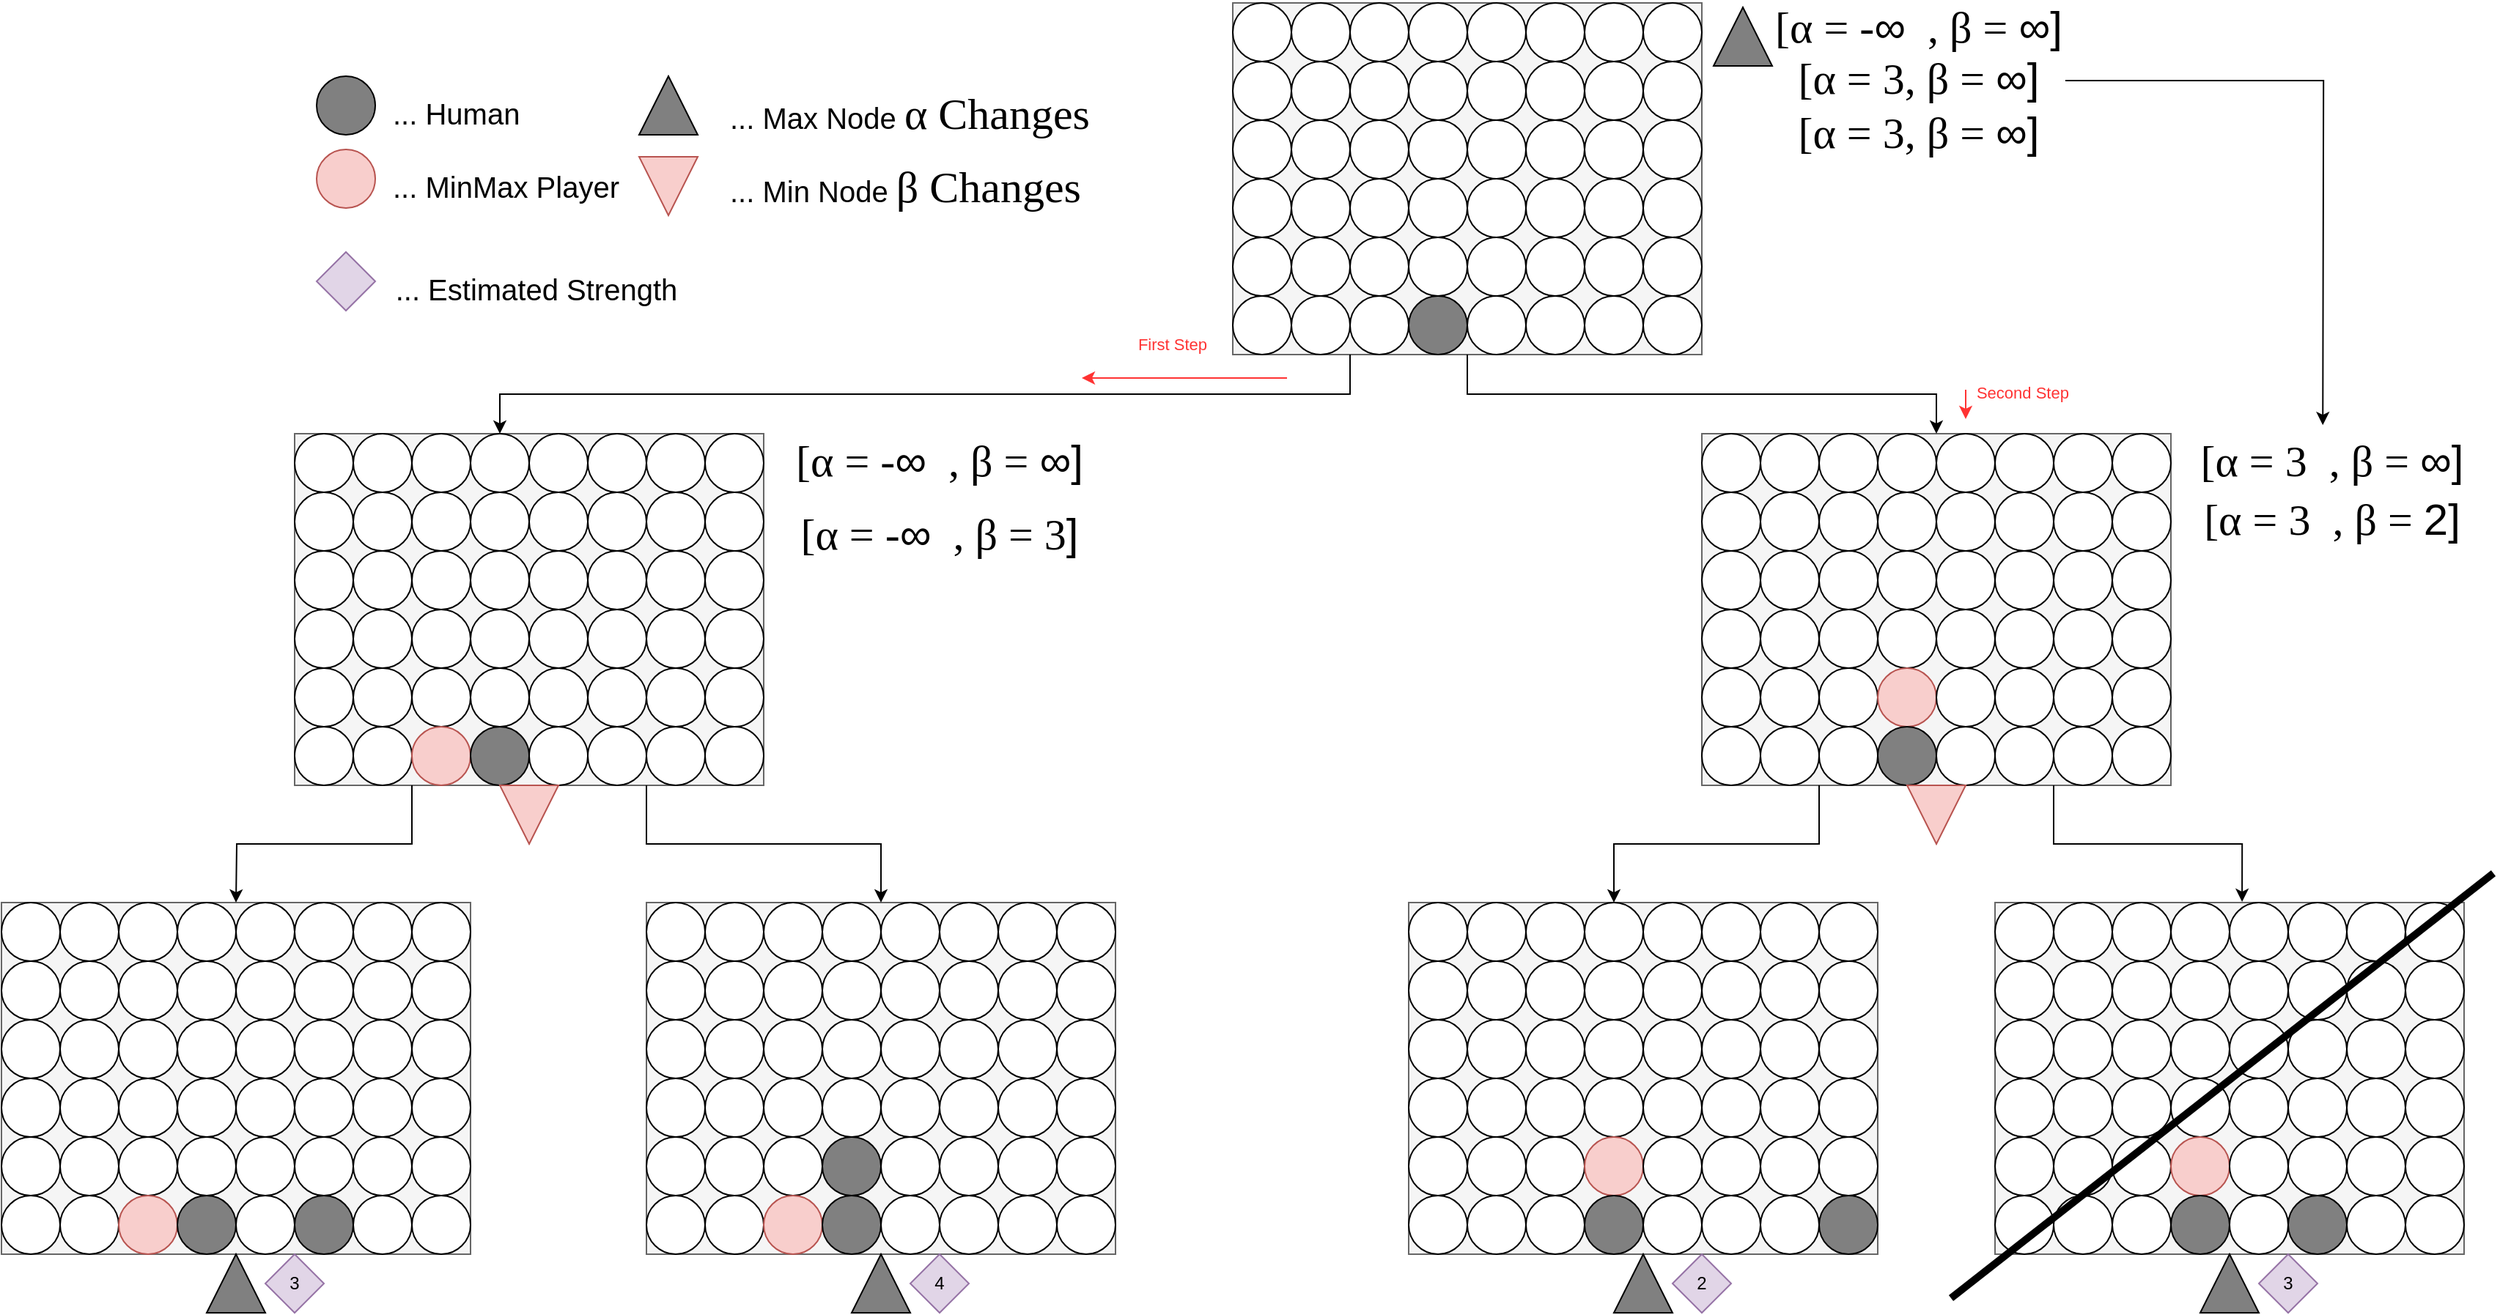 <mxfile version="24.4.0" type="device">
  <diagram name="Seite-1" id="ZO7_gdMF7UllygbiJD4x">
    <mxGraphModel dx="2421" dy="759" grid="0" gridSize="10" guides="1" tooltips="1" connect="1" arrows="1" fold="1" page="0" pageScale="1" pageWidth="827" pageHeight="1169" math="0" shadow="0">
      <root>
        <mxCell id="0" />
        <mxCell id="1" parent="0" />
        <mxCell id="8jhZL6ctZtWlZPXJob7D-51" value="" style="group;" parent="1" vertex="1" connectable="0">
          <mxGeometry x="-200" y="146" width="320" height="240" as="geometry" />
        </mxCell>
        <mxCell id="8jhZL6ctZtWlZPXJob7D-50" value="" style="rounded=0;whiteSpace=wrap;html=1;fillColor=#f5f5f5;strokeColor=#666666;fontColor=#333333;" parent="8jhZL6ctZtWlZPXJob7D-51" vertex="1">
          <mxGeometry width="320" height="240" as="geometry" />
        </mxCell>
        <mxCell id="8jhZL6ctZtWlZPXJob7D-1" value="" style="ellipse;whiteSpace=wrap;html=1;aspect=fixed;" parent="8jhZL6ctZtWlZPXJob7D-51" vertex="1">
          <mxGeometry width="40" height="40" as="geometry" />
        </mxCell>
        <mxCell id="8jhZL6ctZtWlZPXJob7D-2" value="" style="ellipse;whiteSpace=wrap;html=1;aspect=fixed;" parent="8jhZL6ctZtWlZPXJob7D-51" vertex="1">
          <mxGeometry x="40" width="40" height="40" as="geometry" />
        </mxCell>
        <mxCell id="8jhZL6ctZtWlZPXJob7D-4" value="" style="ellipse;whiteSpace=wrap;html=1;aspect=fixed;" parent="8jhZL6ctZtWlZPXJob7D-51" vertex="1">
          <mxGeometry x="80" width="40" height="40" as="geometry" />
        </mxCell>
        <mxCell id="8jhZL6ctZtWlZPXJob7D-5" value="" style="ellipse;whiteSpace=wrap;html=1;aspect=fixed;" parent="8jhZL6ctZtWlZPXJob7D-51" vertex="1">
          <mxGeometry x="120" width="40" height="40" as="geometry" />
        </mxCell>
        <mxCell id="8jhZL6ctZtWlZPXJob7D-6" value="" style="ellipse;whiteSpace=wrap;html=1;aspect=fixed;" parent="8jhZL6ctZtWlZPXJob7D-51" vertex="1">
          <mxGeometry x="160" width="40" height="40" as="geometry" />
        </mxCell>
        <mxCell id="8jhZL6ctZtWlZPXJob7D-7" value="" style="ellipse;whiteSpace=wrap;html=1;aspect=fixed;" parent="8jhZL6ctZtWlZPXJob7D-51" vertex="1">
          <mxGeometry x="200" width="40" height="40" as="geometry" />
        </mxCell>
        <mxCell id="8jhZL6ctZtWlZPXJob7D-8" value="" style="ellipse;whiteSpace=wrap;html=1;aspect=fixed;" parent="8jhZL6ctZtWlZPXJob7D-51" vertex="1">
          <mxGeometry x="240" width="40" height="40" as="geometry" />
        </mxCell>
        <mxCell id="8jhZL6ctZtWlZPXJob7D-9" value="" style="ellipse;whiteSpace=wrap;html=1;aspect=fixed;" parent="8jhZL6ctZtWlZPXJob7D-51" vertex="1">
          <mxGeometry x="280" width="40" height="40" as="geometry" />
        </mxCell>
        <mxCell id="8jhZL6ctZtWlZPXJob7D-10" value="" style="ellipse;whiteSpace=wrap;html=1;aspect=fixed;" parent="8jhZL6ctZtWlZPXJob7D-51" vertex="1">
          <mxGeometry y="40" width="40" height="40" as="geometry" />
        </mxCell>
        <mxCell id="8jhZL6ctZtWlZPXJob7D-11" value="" style="ellipse;whiteSpace=wrap;html=1;aspect=fixed;" parent="8jhZL6ctZtWlZPXJob7D-51" vertex="1">
          <mxGeometry x="40" y="40" width="40" height="40" as="geometry" />
        </mxCell>
        <mxCell id="8jhZL6ctZtWlZPXJob7D-12" value="" style="ellipse;whiteSpace=wrap;html=1;aspect=fixed;" parent="8jhZL6ctZtWlZPXJob7D-51" vertex="1">
          <mxGeometry x="80" y="40" width="40" height="40" as="geometry" />
        </mxCell>
        <mxCell id="8jhZL6ctZtWlZPXJob7D-13" value="" style="ellipse;whiteSpace=wrap;html=1;aspect=fixed;" parent="8jhZL6ctZtWlZPXJob7D-51" vertex="1">
          <mxGeometry x="120" y="40" width="40" height="40" as="geometry" />
        </mxCell>
        <mxCell id="8jhZL6ctZtWlZPXJob7D-14" value="" style="ellipse;whiteSpace=wrap;html=1;aspect=fixed;" parent="8jhZL6ctZtWlZPXJob7D-51" vertex="1">
          <mxGeometry x="160" y="40" width="40" height="40" as="geometry" />
        </mxCell>
        <mxCell id="8jhZL6ctZtWlZPXJob7D-15" value="" style="ellipse;whiteSpace=wrap;html=1;aspect=fixed;" parent="8jhZL6ctZtWlZPXJob7D-51" vertex="1">
          <mxGeometry x="200" y="40" width="40" height="40" as="geometry" />
        </mxCell>
        <mxCell id="8jhZL6ctZtWlZPXJob7D-16" value="" style="ellipse;whiteSpace=wrap;html=1;aspect=fixed;" parent="8jhZL6ctZtWlZPXJob7D-51" vertex="1">
          <mxGeometry x="240" y="40" width="40" height="40" as="geometry" />
        </mxCell>
        <mxCell id="8jhZL6ctZtWlZPXJob7D-17" value="" style="ellipse;whiteSpace=wrap;html=1;aspect=fixed;" parent="8jhZL6ctZtWlZPXJob7D-51" vertex="1">
          <mxGeometry x="280" y="40" width="40" height="40" as="geometry" />
        </mxCell>
        <mxCell id="8jhZL6ctZtWlZPXJob7D-18" value="" style="ellipse;whiteSpace=wrap;html=1;aspect=fixed;" parent="8jhZL6ctZtWlZPXJob7D-51" vertex="1">
          <mxGeometry y="80" width="40" height="40" as="geometry" />
        </mxCell>
        <mxCell id="8jhZL6ctZtWlZPXJob7D-19" value="" style="ellipse;whiteSpace=wrap;html=1;aspect=fixed;" parent="8jhZL6ctZtWlZPXJob7D-51" vertex="1">
          <mxGeometry x="40" y="80" width="40" height="40" as="geometry" />
        </mxCell>
        <mxCell id="8jhZL6ctZtWlZPXJob7D-20" value="" style="ellipse;whiteSpace=wrap;html=1;aspect=fixed;" parent="8jhZL6ctZtWlZPXJob7D-51" vertex="1">
          <mxGeometry x="80" y="80" width="40" height="40" as="geometry" />
        </mxCell>
        <mxCell id="8jhZL6ctZtWlZPXJob7D-21" value="" style="ellipse;whiteSpace=wrap;html=1;aspect=fixed;" parent="8jhZL6ctZtWlZPXJob7D-51" vertex="1">
          <mxGeometry x="120" y="80" width="40" height="40" as="geometry" />
        </mxCell>
        <mxCell id="8jhZL6ctZtWlZPXJob7D-22" value="" style="ellipse;whiteSpace=wrap;html=1;aspect=fixed;" parent="8jhZL6ctZtWlZPXJob7D-51" vertex="1">
          <mxGeometry x="160" y="80" width="40" height="40" as="geometry" />
        </mxCell>
        <mxCell id="8jhZL6ctZtWlZPXJob7D-23" value="" style="ellipse;whiteSpace=wrap;html=1;aspect=fixed;" parent="8jhZL6ctZtWlZPXJob7D-51" vertex="1">
          <mxGeometry x="200" y="80" width="40" height="40" as="geometry" />
        </mxCell>
        <mxCell id="8jhZL6ctZtWlZPXJob7D-24" value="" style="ellipse;whiteSpace=wrap;html=1;aspect=fixed;" parent="8jhZL6ctZtWlZPXJob7D-51" vertex="1">
          <mxGeometry x="240" y="80" width="40" height="40" as="geometry" />
        </mxCell>
        <mxCell id="8jhZL6ctZtWlZPXJob7D-25" value="" style="ellipse;whiteSpace=wrap;html=1;aspect=fixed;" parent="8jhZL6ctZtWlZPXJob7D-51" vertex="1">
          <mxGeometry x="280" y="80" width="40" height="40" as="geometry" />
        </mxCell>
        <mxCell id="8jhZL6ctZtWlZPXJob7D-26" value="" style="ellipse;whiteSpace=wrap;html=1;aspect=fixed;" parent="8jhZL6ctZtWlZPXJob7D-51" vertex="1">
          <mxGeometry y="120" width="40" height="40" as="geometry" />
        </mxCell>
        <mxCell id="8jhZL6ctZtWlZPXJob7D-27" value="" style="ellipse;whiteSpace=wrap;html=1;aspect=fixed;" parent="8jhZL6ctZtWlZPXJob7D-51" vertex="1">
          <mxGeometry x="40" y="120" width="40" height="40" as="geometry" />
        </mxCell>
        <mxCell id="8jhZL6ctZtWlZPXJob7D-28" value="" style="ellipse;whiteSpace=wrap;html=1;aspect=fixed;" parent="8jhZL6ctZtWlZPXJob7D-51" vertex="1">
          <mxGeometry x="80" y="120" width="40" height="40" as="geometry" />
        </mxCell>
        <mxCell id="8jhZL6ctZtWlZPXJob7D-29" value="" style="ellipse;whiteSpace=wrap;html=1;aspect=fixed;" parent="8jhZL6ctZtWlZPXJob7D-51" vertex="1">
          <mxGeometry x="120" y="120" width="40" height="40" as="geometry" />
        </mxCell>
        <mxCell id="8jhZL6ctZtWlZPXJob7D-30" value="" style="ellipse;whiteSpace=wrap;html=1;aspect=fixed;" parent="8jhZL6ctZtWlZPXJob7D-51" vertex="1">
          <mxGeometry x="160" y="120" width="40" height="40" as="geometry" />
        </mxCell>
        <mxCell id="8jhZL6ctZtWlZPXJob7D-31" value="" style="ellipse;whiteSpace=wrap;html=1;aspect=fixed;" parent="8jhZL6ctZtWlZPXJob7D-51" vertex="1">
          <mxGeometry x="200" y="120" width="40" height="40" as="geometry" />
        </mxCell>
        <mxCell id="8jhZL6ctZtWlZPXJob7D-32" value="" style="ellipse;whiteSpace=wrap;html=1;aspect=fixed;" parent="8jhZL6ctZtWlZPXJob7D-51" vertex="1">
          <mxGeometry x="240" y="120" width="40" height="40" as="geometry" />
        </mxCell>
        <mxCell id="8jhZL6ctZtWlZPXJob7D-33" value="" style="ellipse;whiteSpace=wrap;html=1;aspect=fixed;" parent="8jhZL6ctZtWlZPXJob7D-51" vertex="1">
          <mxGeometry x="280" y="120" width="40" height="40" as="geometry" />
        </mxCell>
        <mxCell id="8jhZL6ctZtWlZPXJob7D-34" value="" style="ellipse;whiteSpace=wrap;html=1;aspect=fixed;" parent="8jhZL6ctZtWlZPXJob7D-51" vertex="1">
          <mxGeometry y="160" width="40" height="40" as="geometry" />
        </mxCell>
        <mxCell id="8jhZL6ctZtWlZPXJob7D-35" value="" style="ellipse;whiteSpace=wrap;html=1;aspect=fixed;" parent="8jhZL6ctZtWlZPXJob7D-51" vertex="1">
          <mxGeometry x="40" y="160" width="40" height="40" as="geometry" />
        </mxCell>
        <mxCell id="8jhZL6ctZtWlZPXJob7D-36" value="" style="ellipse;whiteSpace=wrap;html=1;aspect=fixed;" parent="8jhZL6ctZtWlZPXJob7D-51" vertex="1">
          <mxGeometry x="80" y="160" width="40" height="40" as="geometry" />
        </mxCell>
        <mxCell id="8jhZL6ctZtWlZPXJob7D-37" value="" style="ellipse;whiteSpace=wrap;html=1;aspect=fixed;" parent="8jhZL6ctZtWlZPXJob7D-51" vertex="1">
          <mxGeometry x="120" y="160" width="40" height="40" as="geometry" />
        </mxCell>
        <mxCell id="8jhZL6ctZtWlZPXJob7D-38" value="" style="ellipse;whiteSpace=wrap;html=1;aspect=fixed;" parent="8jhZL6ctZtWlZPXJob7D-51" vertex="1">
          <mxGeometry x="160" y="160" width="40" height="40" as="geometry" />
        </mxCell>
        <mxCell id="8jhZL6ctZtWlZPXJob7D-39" value="" style="ellipse;whiteSpace=wrap;html=1;aspect=fixed;" parent="8jhZL6ctZtWlZPXJob7D-51" vertex="1">
          <mxGeometry x="200" y="160" width="40" height="40" as="geometry" />
        </mxCell>
        <mxCell id="8jhZL6ctZtWlZPXJob7D-40" value="" style="ellipse;whiteSpace=wrap;html=1;aspect=fixed;" parent="8jhZL6ctZtWlZPXJob7D-51" vertex="1">
          <mxGeometry x="240" y="160" width="40" height="40" as="geometry" />
        </mxCell>
        <mxCell id="8jhZL6ctZtWlZPXJob7D-41" value="" style="ellipse;whiteSpace=wrap;html=1;aspect=fixed;" parent="8jhZL6ctZtWlZPXJob7D-51" vertex="1">
          <mxGeometry x="280" y="160" width="40" height="40" as="geometry" />
        </mxCell>
        <mxCell id="8jhZL6ctZtWlZPXJob7D-42" value="" style="ellipse;whiteSpace=wrap;html=1;aspect=fixed;" parent="8jhZL6ctZtWlZPXJob7D-51" vertex="1">
          <mxGeometry y="200" width="40" height="40" as="geometry" />
        </mxCell>
        <mxCell id="8jhZL6ctZtWlZPXJob7D-43" value="" style="ellipse;whiteSpace=wrap;html=1;aspect=fixed;" parent="8jhZL6ctZtWlZPXJob7D-51" vertex="1">
          <mxGeometry x="40" y="200" width="40" height="40" as="geometry" />
        </mxCell>
        <mxCell id="8jhZL6ctZtWlZPXJob7D-44" value="" style="ellipse;whiteSpace=wrap;html=1;aspect=fixed;" parent="8jhZL6ctZtWlZPXJob7D-51" vertex="1">
          <mxGeometry x="80" y="200" width="40" height="40" as="geometry" />
        </mxCell>
        <mxCell id="8jhZL6ctZtWlZPXJob7D-45" value="" style="ellipse;whiteSpace=wrap;html=1;aspect=fixed;fillColor=#808080;" parent="8jhZL6ctZtWlZPXJob7D-51" vertex="1">
          <mxGeometry x="120" y="200" width="40" height="40" as="geometry" />
        </mxCell>
        <mxCell id="8jhZL6ctZtWlZPXJob7D-46" value="" style="ellipse;whiteSpace=wrap;html=1;aspect=fixed;" parent="8jhZL6ctZtWlZPXJob7D-51" vertex="1">
          <mxGeometry x="160" y="200" width="40" height="40" as="geometry" />
        </mxCell>
        <mxCell id="8jhZL6ctZtWlZPXJob7D-47" value="" style="ellipse;whiteSpace=wrap;html=1;aspect=fixed;" parent="8jhZL6ctZtWlZPXJob7D-51" vertex="1">
          <mxGeometry x="200" y="200" width="40" height="40" as="geometry" />
        </mxCell>
        <mxCell id="8jhZL6ctZtWlZPXJob7D-48" value="" style="ellipse;whiteSpace=wrap;html=1;aspect=fixed;" parent="8jhZL6ctZtWlZPXJob7D-51" vertex="1">
          <mxGeometry x="240" y="200" width="40" height="40" as="geometry" />
        </mxCell>
        <mxCell id="8jhZL6ctZtWlZPXJob7D-49" value="" style="ellipse;whiteSpace=wrap;html=1;aspect=fixed;" parent="8jhZL6ctZtWlZPXJob7D-51" vertex="1">
          <mxGeometry x="280" y="200" width="40" height="40" as="geometry" />
        </mxCell>
        <mxCell id="8jhZL6ctZtWlZPXJob7D-303" value="" style="group;fillColor=#f8cecc;strokeColor=#b85450;" parent="1" vertex="1" connectable="0">
          <mxGeometry x="120" y="440" width="320" height="240" as="geometry" />
        </mxCell>
        <mxCell id="8jhZL6ctZtWlZPXJob7D-304" value="" style="rounded=0;whiteSpace=wrap;html=1;fillColor=#f5f5f5;strokeColor=#666666;fontColor=#333333;" parent="8jhZL6ctZtWlZPXJob7D-303" vertex="1">
          <mxGeometry width="320" height="240" as="geometry" />
        </mxCell>
        <mxCell id="8jhZL6ctZtWlZPXJob7D-305" value="" style="ellipse;whiteSpace=wrap;html=1;aspect=fixed;" parent="8jhZL6ctZtWlZPXJob7D-303" vertex="1">
          <mxGeometry width="40" height="40" as="geometry" />
        </mxCell>
        <mxCell id="8jhZL6ctZtWlZPXJob7D-306" value="" style="ellipse;whiteSpace=wrap;html=1;aspect=fixed;" parent="8jhZL6ctZtWlZPXJob7D-303" vertex="1">
          <mxGeometry x="40" width="40" height="40" as="geometry" />
        </mxCell>
        <mxCell id="8jhZL6ctZtWlZPXJob7D-307" value="" style="ellipse;whiteSpace=wrap;html=1;aspect=fixed;" parent="8jhZL6ctZtWlZPXJob7D-303" vertex="1">
          <mxGeometry x="80" width="40" height="40" as="geometry" />
        </mxCell>
        <mxCell id="8jhZL6ctZtWlZPXJob7D-308" value="" style="ellipse;whiteSpace=wrap;html=1;aspect=fixed;" parent="8jhZL6ctZtWlZPXJob7D-303" vertex="1">
          <mxGeometry x="120" width="40" height="40" as="geometry" />
        </mxCell>
        <mxCell id="8jhZL6ctZtWlZPXJob7D-309" value="" style="ellipse;whiteSpace=wrap;html=1;aspect=fixed;" parent="8jhZL6ctZtWlZPXJob7D-303" vertex="1">
          <mxGeometry x="160" width="40" height="40" as="geometry" />
        </mxCell>
        <mxCell id="8jhZL6ctZtWlZPXJob7D-310" value="" style="ellipse;whiteSpace=wrap;html=1;aspect=fixed;" parent="8jhZL6ctZtWlZPXJob7D-303" vertex="1">
          <mxGeometry x="200" width="40" height="40" as="geometry" />
        </mxCell>
        <mxCell id="8jhZL6ctZtWlZPXJob7D-311" value="" style="ellipse;whiteSpace=wrap;html=1;aspect=fixed;" parent="8jhZL6ctZtWlZPXJob7D-303" vertex="1">
          <mxGeometry x="240" width="40" height="40" as="geometry" />
        </mxCell>
        <mxCell id="8jhZL6ctZtWlZPXJob7D-312" value="" style="ellipse;whiteSpace=wrap;html=1;aspect=fixed;" parent="8jhZL6ctZtWlZPXJob7D-303" vertex="1">
          <mxGeometry x="280" width="40" height="40" as="geometry" />
        </mxCell>
        <mxCell id="8jhZL6ctZtWlZPXJob7D-313" value="" style="ellipse;whiteSpace=wrap;html=1;aspect=fixed;" parent="8jhZL6ctZtWlZPXJob7D-303" vertex="1">
          <mxGeometry y="40" width="40" height="40" as="geometry" />
        </mxCell>
        <mxCell id="8jhZL6ctZtWlZPXJob7D-314" value="" style="ellipse;whiteSpace=wrap;html=1;aspect=fixed;" parent="8jhZL6ctZtWlZPXJob7D-303" vertex="1">
          <mxGeometry x="40" y="40" width="40" height="40" as="geometry" />
        </mxCell>
        <mxCell id="8jhZL6ctZtWlZPXJob7D-315" value="" style="ellipse;whiteSpace=wrap;html=1;aspect=fixed;" parent="8jhZL6ctZtWlZPXJob7D-303" vertex="1">
          <mxGeometry x="80" y="40" width="40" height="40" as="geometry" />
        </mxCell>
        <mxCell id="8jhZL6ctZtWlZPXJob7D-316" value="" style="ellipse;whiteSpace=wrap;html=1;aspect=fixed;" parent="8jhZL6ctZtWlZPXJob7D-303" vertex="1">
          <mxGeometry x="120" y="40" width="40" height="40" as="geometry" />
        </mxCell>
        <mxCell id="8jhZL6ctZtWlZPXJob7D-317" value="" style="ellipse;whiteSpace=wrap;html=1;aspect=fixed;" parent="8jhZL6ctZtWlZPXJob7D-303" vertex="1">
          <mxGeometry x="160" y="40" width="40" height="40" as="geometry" />
        </mxCell>
        <mxCell id="8jhZL6ctZtWlZPXJob7D-318" value="" style="ellipse;whiteSpace=wrap;html=1;aspect=fixed;" parent="8jhZL6ctZtWlZPXJob7D-303" vertex="1">
          <mxGeometry x="200" y="40" width="40" height="40" as="geometry" />
        </mxCell>
        <mxCell id="8jhZL6ctZtWlZPXJob7D-319" value="" style="ellipse;whiteSpace=wrap;html=1;aspect=fixed;" parent="8jhZL6ctZtWlZPXJob7D-303" vertex="1">
          <mxGeometry x="240" y="40" width="40" height="40" as="geometry" />
        </mxCell>
        <mxCell id="8jhZL6ctZtWlZPXJob7D-320" value="" style="ellipse;whiteSpace=wrap;html=1;aspect=fixed;" parent="8jhZL6ctZtWlZPXJob7D-303" vertex="1">
          <mxGeometry x="280" y="40" width="40" height="40" as="geometry" />
        </mxCell>
        <mxCell id="8jhZL6ctZtWlZPXJob7D-321" value="" style="ellipse;whiteSpace=wrap;html=1;aspect=fixed;" parent="8jhZL6ctZtWlZPXJob7D-303" vertex="1">
          <mxGeometry y="80" width="40" height="40" as="geometry" />
        </mxCell>
        <mxCell id="8jhZL6ctZtWlZPXJob7D-322" value="" style="ellipse;whiteSpace=wrap;html=1;aspect=fixed;" parent="8jhZL6ctZtWlZPXJob7D-303" vertex="1">
          <mxGeometry x="40" y="80" width="40" height="40" as="geometry" />
        </mxCell>
        <mxCell id="8jhZL6ctZtWlZPXJob7D-323" value="" style="ellipse;whiteSpace=wrap;html=1;aspect=fixed;" parent="8jhZL6ctZtWlZPXJob7D-303" vertex="1">
          <mxGeometry x="80" y="80" width="40" height="40" as="geometry" />
        </mxCell>
        <mxCell id="8jhZL6ctZtWlZPXJob7D-324" value="" style="ellipse;whiteSpace=wrap;html=1;aspect=fixed;" parent="8jhZL6ctZtWlZPXJob7D-303" vertex="1">
          <mxGeometry x="120" y="80" width="40" height="40" as="geometry" />
        </mxCell>
        <mxCell id="8jhZL6ctZtWlZPXJob7D-325" value="" style="ellipse;whiteSpace=wrap;html=1;aspect=fixed;" parent="8jhZL6ctZtWlZPXJob7D-303" vertex="1">
          <mxGeometry x="160" y="80" width="40" height="40" as="geometry" />
        </mxCell>
        <mxCell id="8jhZL6ctZtWlZPXJob7D-326" value="" style="ellipse;whiteSpace=wrap;html=1;aspect=fixed;" parent="8jhZL6ctZtWlZPXJob7D-303" vertex="1">
          <mxGeometry x="200" y="80" width="40" height="40" as="geometry" />
        </mxCell>
        <mxCell id="8jhZL6ctZtWlZPXJob7D-327" value="" style="ellipse;whiteSpace=wrap;html=1;aspect=fixed;" parent="8jhZL6ctZtWlZPXJob7D-303" vertex="1">
          <mxGeometry x="240" y="80" width="40" height="40" as="geometry" />
        </mxCell>
        <mxCell id="8jhZL6ctZtWlZPXJob7D-328" value="" style="ellipse;whiteSpace=wrap;html=1;aspect=fixed;" parent="8jhZL6ctZtWlZPXJob7D-303" vertex="1">
          <mxGeometry x="280" y="80" width="40" height="40" as="geometry" />
        </mxCell>
        <mxCell id="8jhZL6ctZtWlZPXJob7D-329" value="" style="ellipse;whiteSpace=wrap;html=1;aspect=fixed;" parent="8jhZL6ctZtWlZPXJob7D-303" vertex="1">
          <mxGeometry y="120" width="40" height="40" as="geometry" />
        </mxCell>
        <mxCell id="8jhZL6ctZtWlZPXJob7D-330" value="" style="ellipse;whiteSpace=wrap;html=1;aspect=fixed;" parent="8jhZL6ctZtWlZPXJob7D-303" vertex="1">
          <mxGeometry x="40" y="120" width="40" height="40" as="geometry" />
        </mxCell>
        <mxCell id="8jhZL6ctZtWlZPXJob7D-331" value="" style="ellipse;whiteSpace=wrap;html=1;aspect=fixed;" parent="8jhZL6ctZtWlZPXJob7D-303" vertex="1">
          <mxGeometry x="80" y="120" width="40" height="40" as="geometry" />
        </mxCell>
        <mxCell id="8jhZL6ctZtWlZPXJob7D-332" value="" style="ellipse;whiteSpace=wrap;html=1;aspect=fixed;" parent="8jhZL6ctZtWlZPXJob7D-303" vertex="1">
          <mxGeometry x="120" y="120" width="40" height="40" as="geometry" />
        </mxCell>
        <mxCell id="8jhZL6ctZtWlZPXJob7D-333" value="" style="ellipse;whiteSpace=wrap;html=1;aspect=fixed;" parent="8jhZL6ctZtWlZPXJob7D-303" vertex="1">
          <mxGeometry x="160" y="120" width="40" height="40" as="geometry" />
        </mxCell>
        <mxCell id="8jhZL6ctZtWlZPXJob7D-334" value="" style="ellipse;whiteSpace=wrap;html=1;aspect=fixed;" parent="8jhZL6ctZtWlZPXJob7D-303" vertex="1">
          <mxGeometry x="200" y="120" width="40" height="40" as="geometry" />
        </mxCell>
        <mxCell id="8jhZL6ctZtWlZPXJob7D-335" value="" style="ellipse;whiteSpace=wrap;html=1;aspect=fixed;" parent="8jhZL6ctZtWlZPXJob7D-303" vertex="1">
          <mxGeometry x="240" y="120" width="40" height="40" as="geometry" />
        </mxCell>
        <mxCell id="8jhZL6ctZtWlZPXJob7D-336" value="" style="ellipse;whiteSpace=wrap;html=1;aspect=fixed;" parent="8jhZL6ctZtWlZPXJob7D-303" vertex="1">
          <mxGeometry x="280" y="120" width="40" height="40" as="geometry" />
        </mxCell>
        <mxCell id="8jhZL6ctZtWlZPXJob7D-337" value="" style="ellipse;whiteSpace=wrap;html=1;aspect=fixed;" parent="8jhZL6ctZtWlZPXJob7D-303" vertex="1">
          <mxGeometry y="160" width="40" height="40" as="geometry" />
        </mxCell>
        <mxCell id="8jhZL6ctZtWlZPXJob7D-338" value="" style="ellipse;whiteSpace=wrap;html=1;aspect=fixed;" parent="8jhZL6ctZtWlZPXJob7D-303" vertex="1">
          <mxGeometry x="40" y="160" width="40" height="40" as="geometry" />
        </mxCell>
        <mxCell id="8jhZL6ctZtWlZPXJob7D-339" value="" style="ellipse;whiteSpace=wrap;html=1;aspect=fixed;" parent="8jhZL6ctZtWlZPXJob7D-303" vertex="1">
          <mxGeometry x="80" y="160" width="40" height="40" as="geometry" />
        </mxCell>
        <mxCell id="8jhZL6ctZtWlZPXJob7D-340" value="" style="ellipse;whiteSpace=wrap;html=1;aspect=fixed;fillColor=#f8cecc;strokeColor=#b85450;" parent="8jhZL6ctZtWlZPXJob7D-303" vertex="1">
          <mxGeometry x="120" y="160" width="40" height="40" as="geometry" />
        </mxCell>
        <mxCell id="8jhZL6ctZtWlZPXJob7D-341" value="" style="ellipse;whiteSpace=wrap;html=1;aspect=fixed;" parent="8jhZL6ctZtWlZPXJob7D-303" vertex="1">
          <mxGeometry x="160" y="160" width="40" height="40" as="geometry" />
        </mxCell>
        <mxCell id="8jhZL6ctZtWlZPXJob7D-342" value="" style="ellipse;whiteSpace=wrap;html=1;aspect=fixed;" parent="8jhZL6ctZtWlZPXJob7D-303" vertex="1">
          <mxGeometry x="200" y="160" width="40" height="40" as="geometry" />
        </mxCell>
        <mxCell id="8jhZL6ctZtWlZPXJob7D-343" value="" style="ellipse;whiteSpace=wrap;html=1;aspect=fixed;" parent="8jhZL6ctZtWlZPXJob7D-303" vertex="1">
          <mxGeometry x="240" y="160" width="40" height="40" as="geometry" />
        </mxCell>
        <mxCell id="8jhZL6ctZtWlZPXJob7D-344" value="" style="ellipse;whiteSpace=wrap;html=1;aspect=fixed;" parent="8jhZL6ctZtWlZPXJob7D-303" vertex="1">
          <mxGeometry x="280" y="160" width="40" height="40" as="geometry" />
        </mxCell>
        <mxCell id="8jhZL6ctZtWlZPXJob7D-345" value="" style="ellipse;whiteSpace=wrap;html=1;aspect=fixed;" parent="8jhZL6ctZtWlZPXJob7D-303" vertex="1">
          <mxGeometry y="200" width="40" height="40" as="geometry" />
        </mxCell>
        <mxCell id="8jhZL6ctZtWlZPXJob7D-346" value="" style="ellipse;whiteSpace=wrap;html=1;aspect=fixed;" parent="8jhZL6ctZtWlZPXJob7D-303" vertex="1">
          <mxGeometry x="40" y="200" width="40" height="40" as="geometry" />
        </mxCell>
        <mxCell id="8jhZL6ctZtWlZPXJob7D-347" value="" style="ellipse;whiteSpace=wrap;html=1;aspect=fixed;" parent="8jhZL6ctZtWlZPXJob7D-303" vertex="1">
          <mxGeometry x="80" y="200" width="40" height="40" as="geometry" />
        </mxCell>
        <mxCell id="8jhZL6ctZtWlZPXJob7D-348" value="" style="ellipse;whiteSpace=wrap;html=1;aspect=fixed;fillColor=#808080;" parent="8jhZL6ctZtWlZPXJob7D-303" vertex="1">
          <mxGeometry x="120" y="200" width="40" height="40" as="geometry" />
        </mxCell>
        <mxCell id="8jhZL6ctZtWlZPXJob7D-349" value="" style="ellipse;whiteSpace=wrap;html=1;aspect=fixed;" parent="8jhZL6ctZtWlZPXJob7D-303" vertex="1">
          <mxGeometry x="160" y="200" width="40" height="40" as="geometry" />
        </mxCell>
        <mxCell id="8jhZL6ctZtWlZPXJob7D-350" value="" style="ellipse;whiteSpace=wrap;html=1;aspect=fixed;" parent="8jhZL6ctZtWlZPXJob7D-303" vertex="1">
          <mxGeometry x="200" y="200" width="40" height="40" as="geometry" />
        </mxCell>
        <mxCell id="8jhZL6ctZtWlZPXJob7D-351" value="" style="ellipse;whiteSpace=wrap;html=1;aspect=fixed;" parent="8jhZL6ctZtWlZPXJob7D-303" vertex="1">
          <mxGeometry x="240" y="200" width="40" height="40" as="geometry" />
        </mxCell>
        <mxCell id="8jhZL6ctZtWlZPXJob7D-352" value="" style="ellipse;whiteSpace=wrap;html=1;aspect=fixed;" parent="8jhZL6ctZtWlZPXJob7D-303" vertex="1">
          <mxGeometry x="280" y="200" width="40" height="40" as="geometry" />
        </mxCell>
        <mxCell id="8jhZL6ctZtWlZPXJob7D-403" value="" style="group;" parent="1" vertex="1" connectable="0">
          <mxGeometry x="-840" y="440" width="320" height="240" as="geometry" />
        </mxCell>
        <mxCell id="8jhZL6ctZtWlZPXJob7D-404" value="" style="rounded=0;whiteSpace=wrap;html=1;fillColor=#f5f5f5;strokeColor=#666666;fontColor=#333333;" parent="8jhZL6ctZtWlZPXJob7D-403" vertex="1">
          <mxGeometry width="320" height="240" as="geometry" />
        </mxCell>
        <mxCell id="8jhZL6ctZtWlZPXJob7D-405" value="" style="ellipse;whiteSpace=wrap;html=1;aspect=fixed;" parent="8jhZL6ctZtWlZPXJob7D-403" vertex="1">
          <mxGeometry width="40" height="40" as="geometry" />
        </mxCell>
        <mxCell id="8jhZL6ctZtWlZPXJob7D-406" value="" style="ellipse;whiteSpace=wrap;html=1;aspect=fixed;" parent="8jhZL6ctZtWlZPXJob7D-403" vertex="1">
          <mxGeometry x="40" width="40" height="40" as="geometry" />
        </mxCell>
        <mxCell id="8jhZL6ctZtWlZPXJob7D-407" value="" style="ellipse;whiteSpace=wrap;html=1;aspect=fixed;" parent="8jhZL6ctZtWlZPXJob7D-403" vertex="1">
          <mxGeometry x="80" width="40" height="40" as="geometry" />
        </mxCell>
        <mxCell id="8jhZL6ctZtWlZPXJob7D-408" value="" style="ellipse;whiteSpace=wrap;html=1;aspect=fixed;" parent="8jhZL6ctZtWlZPXJob7D-403" vertex="1">
          <mxGeometry x="120" width="40" height="40" as="geometry" />
        </mxCell>
        <mxCell id="8jhZL6ctZtWlZPXJob7D-409" value="" style="ellipse;whiteSpace=wrap;html=1;aspect=fixed;" parent="8jhZL6ctZtWlZPXJob7D-403" vertex="1">
          <mxGeometry x="160" width="40" height="40" as="geometry" />
        </mxCell>
        <mxCell id="8jhZL6ctZtWlZPXJob7D-410" value="" style="ellipse;whiteSpace=wrap;html=1;aspect=fixed;" parent="8jhZL6ctZtWlZPXJob7D-403" vertex="1">
          <mxGeometry x="200" width="40" height="40" as="geometry" />
        </mxCell>
        <mxCell id="8jhZL6ctZtWlZPXJob7D-411" value="" style="ellipse;whiteSpace=wrap;html=1;aspect=fixed;" parent="8jhZL6ctZtWlZPXJob7D-403" vertex="1">
          <mxGeometry x="240" width="40" height="40" as="geometry" />
        </mxCell>
        <mxCell id="8jhZL6ctZtWlZPXJob7D-412" value="" style="ellipse;whiteSpace=wrap;html=1;aspect=fixed;" parent="8jhZL6ctZtWlZPXJob7D-403" vertex="1">
          <mxGeometry x="280" width="40" height="40" as="geometry" />
        </mxCell>
        <mxCell id="8jhZL6ctZtWlZPXJob7D-413" value="" style="ellipse;whiteSpace=wrap;html=1;aspect=fixed;" parent="8jhZL6ctZtWlZPXJob7D-403" vertex="1">
          <mxGeometry y="40" width="40" height="40" as="geometry" />
        </mxCell>
        <mxCell id="8jhZL6ctZtWlZPXJob7D-414" value="" style="ellipse;whiteSpace=wrap;html=1;aspect=fixed;" parent="8jhZL6ctZtWlZPXJob7D-403" vertex="1">
          <mxGeometry x="40" y="40" width="40" height="40" as="geometry" />
        </mxCell>
        <mxCell id="8jhZL6ctZtWlZPXJob7D-415" value="" style="ellipse;whiteSpace=wrap;html=1;aspect=fixed;" parent="8jhZL6ctZtWlZPXJob7D-403" vertex="1">
          <mxGeometry x="80" y="40" width="40" height="40" as="geometry" />
        </mxCell>
        <mxCell id="8jhZL6ctZtWlZPXJob7D-416" value="" style="ellipse;whiteSpace=wrap;html=1;aspect=fixed;" parent="8jhZL6ctZtWlZPXJob7D-403" vertex="1">
          <mxGeometry x="120" y="40" width="40" height="40" as="geometry" />
        </mxCell>
        <mxCell id="8jhZL6ctZtWlZPXJob7D-417" value="" style="ellipse;whiteSpace=wrap;html=1;aspect=fixed;" parent="8jhZL6ctZtWlZPXJob7D-403" vertex="1">
          <mxGeometry x="160" y="40" width="40" height="40" as="geometry" />
        </mxCell>
        <mxCell id="8jhZL6ctZtWlZPXJob7D-418" value="" style="ellipse;whiteSpace=wrap;html=1;aspect=fixed;" parent="8jhZL6ctZtWlZPXJob7D-403" vertex="1">
          <mxGeometry x="200" y="40" width="40" height="40" as="geometry" />
        </mxCell>
        <mxCell id="8jhZL6ctZtWlZPXJob7D-419" value="" style="ellipse;whiteSpace=wrap;html=1;aspect=fixed;" parent="8jhZL6ctZtWlZPXJob7D-403" vertex="1">
          <mxGeometry x="240" y="40" width="40" height="40" as="geometry" />
        </mxCell>
        <mxCell id="8jhZL6ctZtWlZPXJob7D-420" value="" style="ellipse;whiteSpace=wrap;html=1;aspect=fixed;" parent="8jhZL6ctZtWlZPXJob7D-403" vertex="1">
          <mxGeometry x="280" y="40" width="40" height="40" as="geometry" />
        </mxCell>
        <mxCell id="8jhZL6ctZtWlZPXJob7D-421" value="" style="ellipse;whiteSpace=wrap;html=1;aspect=fixed;" parent="8jhZL6ctZtWlZPXJob7D-403" vertex="1">
          <mxGeometry y="80" width="40" height="40" as="geometry" />
        </mxCell>
        <mxCell id="8jhZL6ctZtWlZPXJob7D-422" value="" style="ellipse;whiteSpace=wrap;html=1;aspect=fixed;" parent="8jhZL6ctZtWlZPXJob7D-403" vertex="1">
          <mxGeometry x="40" y="80" width="40" height="40" as="geometry" />
        </mxCell>
        <mxCell id="8jhZL6ctZtWlZPXJob7D-423" value="" style="ellipse;whiteSpace=wrap;html=1;aspect=fixed;" parent="8jhZL6ctZtWlZPXJob7D-403" vertex="1">
          <mxGeometry x="80" y="80" width="40" height="40" as="geometry" />
        </mxCell>
        <mxCell id="8jhZL6ctZtWlZPXJob7D-424" value="" style="ellipse;whiteSpace=wrap;html=1;aspect=fixed;" parent="8jhZL6ctZtWlZPXJob7D-403" vertex="1">
          <mxGeometry x="120" y="80" width="40" height="40" as="geometry" />
        </mxCell>
        <mxCell id="8jhZL6ctZtWlZPXJob7D-425" value="" style="ellipse;whiteSpace=wrap;html=1;aspect=fixed;" parent="8jhZL6ctZtWlZPXJob7D-403" vertex="1">
          <mxGeometry x="160" y="80" width="40" height="40" as="geometry" />
        </mxCell>
        <mxCell id="8jhZL6ctZtWlZPXJob7D-426" value="" style="ellipse;whiteSpace=wrap;html=1;aspect=fixed;" parent="8jhZL6ctZtWlZPXJob7D-403" vertex="1">
          <mxGeometry x="200" y="80" width="40" height="40" as="geometry" />
        </mxCell>
        <mxCell id="8jhZL6ctZtWlZPXJob7D-427" value="" style="ellipse;whiteSpace=wrap;html=1;aspect=fixed;" parent="8jhZL6ctZtWlZPXJob7D-403" vertex="1">
          <mxGeometry x="240" y="80" width="40" height="40" as="geometry" />
        </mxCell>
        <mxCell id="8jhZL6ctZtWlZPXJob7D-428" value="" style="ellipse;whiteSpace=wrap;html=1;aspect=fixed;" parent="8jhZL6ctZtWlZPXJob7D-403" vertex="1">
          <mxGeometry x="280" y="80" width="40" height="40" as="geometry" />
        </mxCell>
        <mxCell id="8jhZL6ctZtWlZPXJob7D-429" value="" style="ellipse;whiteSpace=wrap;html=1;aspect=fixed;" parent="8jhZL6ctZtWlZPXJob7D-403" vertex="1">
          <mxGeometry y="120" width="40" height="40" as="geometry" />
        </mxCell>
        <mxCell id="8jhZL6ctZtWlZPXJob7D-430" value="" style="ellipse;whiteSpace=wrap;html=1;aspect=fixed;" parent="8jhZL6ctZtWlZPXJob7D-403" vertex="1">
          <mxGeometry x="40" y="120" width="40" height="40" as="geometry" />
        </mxCell>
        <mxCell id="8jhZL6ctZtWlZPXJob7D-431" value="" style="ellipse;whiteSpace=wrap;html=1;aspect=fixed;" parent="8jhZL6ctZtWlZPXJob7D-403" vertex="1">
          <mxGeometry x="80" y="120" width="40" height="40" as="geometry" />
        </mxCell>
        <mxCell id="8jhZL6ctZtWlZPXJob7D-432" value="" style="ellipse;whiteSpace=wrap;html=1;aspect=fixed;" parent="8jhZL6ctZtWlZPXJob7D-403" vertex="1">
          <mxGeometry x="120" y="120" width="40" height="40" as="geometry" />
        </mxCell>
        <mxCell id="8jhZL6ctZtWlZPXJob7D-433" value="" style="ellipse;whiteSpace=wrap;html=1;aspect=fixed;" parent="8jhZL6ctZtWlZPXJob7D-403" vertex="1">
          <mxGeometry x="160" y="120" width="40" height="40" as="geometry" />
        </mxCell>
        <mxCell id="8jhZL6ctZtWlZPXJob7D-434" value="" style="ellipse;whiteSpace=wrap;html=1;aspect=fixed;" parent="8jhZL6ctZtWlZPXJob7D-403" vertex="1">
          <mxGeometry x="200" y="120" width="40" height="40" as="geometry" />
        </mxCell>
        <mxCell id="8jhZL6ctZtWlZPXJob7D-435" value="" style="ellipse;whiteSpace=wrap;html=1;aspect=fixed;" parent="8jhZL6ctZtWlZPXJob7D-403" vertex="1">
          <mxGeometry x="240" y="120" width="40" height="40" as="geometry" />
        </mxCell>
        <mxCell id="8jhZL6ctZtWlZPXJob7D-436" value="" style="ellipse;whiteSpace=wrap;html=1;aspect=fixed;" parent="8jhZL6ctZtWlZPXJob7D-403" vertex="1">
          <mxGeometry x="280" y="120" width="40" height="40" as="geometry" />
        </mxCell>
        <mxCell id="8jhZL6ctZtWlZPXJob7D-437" value="" style="ellipse;whiteSpace=wrap;html=1;aspect=fixed;" parent="8jhZL6ctZtWlZPXJob7D-403" vertex="1">
          <mxGeometry y="160" width="40" height="40" as="geometry" />
        </mxCell>
        <mxCell id="8jhZL6ctZtWlZPXJob7D-438" value="" style="ellipse;whiteSpace=wrap;html=1;aspect=fixed;" parent="8jhZL6ctZtWlZPXJob7D-403" vertex="1">
          <mxGeometry x="40" y="160" width="40" height="40" as="geometry" />
        </mxCell>
        <mxCell id="8jhZL6ctZtWlZPXJob7D-439" value="" style="ellipse;whiteSpace=wrap;html=1;aspect=fixed;" parent="8jhZL6ctZtWlZPXJob7D-403" vertex="1">
          <mxGeometry x="80" y="160" width="40" height="40" as="geometry" />
        </mxCell>
        <mxCell id="8jhZL6ctZtWlZPXJob7D-440" value="" style="ellipse;whiteSpace=wrap;html=1;aspect=fixed;" parent="8jhZL6ctZtWlZPXJob7D-403" vertex="1">
          <mxGeometry x="120" y="160" width="40" height="40" as="geometry" />
        </mxCell>
        <mxCell id="8jhZL6ctZtWlZPXJob7D-441" value="" style="ellipse;whiteSpace=wrap;html=1;aspect=fixed;" parent="8jhZL6ctZtWlZPXJob7D-403" vertex="1">
          <mxGeometry x="160" y="160" width="40" height="40" as="geometry" />
        </mxCell>
        <mxCell id="8jhZL6ctZtWlZPXJob7D-442" value="" style="ellipse;whiteSpace=wrap;html=1;aspect=fixed;" parent="8jhZL6ctZtWlZPXJob7D-403" vertex="1">
          <mxGeometry x="200" y="160" width="40" height="40" as="geometry" />
        </mxCell>
        <mxCell id="8jhZL6ctZtWlZPXJob7D-443" value="" style="ellipse;whiteSpace=wrap;html=1;aspect=fixed;" parent="8jhZL6ctZtWlZPXJob7D-403" vertex="1">
          <mxGeometry x="240" y="160" width="40" height="40" as="geometry" />
        </mxCell>
        <mxCell id="8jhZL6ctZtWlZPXJob7D-444" value="" style="ellipse;whiteSpace=wrap;html=1;aspect=fixed;" parent="8jhZL6ctZtWlZPXJob7D-403" vertex="1">
          <mxGeometry x="280" y="160" width="40" height="40" as="geometry" />
        </mxCell>
        <mxCell id="8jhZL6ctZtWlZPXJob7D-445" value="" style="ellipse;whiteSpace=wrap;html=1;aspect=fixed;" parent="8jhZL6ctZtWlZPXJob7D-403" vertex="1">
          <mxGeometry y="200" width="40" height="40" as="geometry" />
        </mxCell>
        <mxCell id="8jhZL6ctZtWlZPXJob7D-446" value="" style="ellipse;whiteSpace=wrap;html=1;aspect=fixed;" parent="8jhZL6ctZtWlZPXJob7D-403" vertex="1">
          <mxGeometry x="40" y="200" width="40" height="40" as="geometry" />
        </mxCell>
        <mxCell id="8jhZL6ctZtWlZPXJob7D-447" value="" style="ellipse;whiteSpace=wrap;html=1;aspect=fixed;fillColor=#f8cecc;strokeColor=#b85450;" parent="8jhZL6ctZtWlZPXJob7D-403" vertex="1">
          <mxGeometry x="80" y="200" width="40" height="40" as="geometry" />
        </mxCell>
        <mxCell id="8jhZL6ctZtWlZPXJob7D-448" value="" style="ellipse;whiteSpace=wrap;html=1;aspect=fixed;fillColor=#808080;" parent="8jhZL6ctZtWlZPXJob7D-403" vertex="1">
          <mxGeometry x="120" y="200" width="40" height="40" as="geometry" />
        </mxCell>
        <mxCell id="8jhZL6ctZtWlZPXJob7D-449" value="" style="ellipse;whiteSpace=wrap;html=1;aspect=fixed;" parent="8jhZL6ctZtWlZPXJob7D-403" vertex="1">
          <mxGeometry x="160" y="200" width="40" height="40" as="geometry" />
        </mxCell>
        <mxCell id="8jhZL6ctZtWlZPXJob7D-450" value="" style="ellipse;whiteSpace=wrap;html=1;aspect=fixed;" parent="8jhZL6ctZtWlZPXJob7D-403" vertex="1">
          <mxGeometry x="200" y="200" width="40" height="40" as="geometry" />
        </mxCell>
        <mxCell id="8jhZL6ctZtWlZPXJob7D-451" value="" style="ellipse;whiteSpace=wrap;html=1;aspect=fixed;" parent="8jhZL6ctZtWlZPXJob7D-403" vertex="1">
          <mxGeometry x="240" y="200" width="40" height="40" as="geometry" />
        </mxCell>
        <mxCell id="8jhZL6ctZtWlZPXJob7D-452" value="" style="ellipse;whiteSpace=wrap;html=1;aspect=fixed;" parent="8jhZL6ctZtWlZPXJob7D-403" vertex="1">
          <mxGeometry x="280" y="200" width="40" height="40" as="geometry" />
        </mxCell>
        <mxCell id="8jhZL6ctZtWlZPXJob7D-453" value="" style="ellipse;whiteSpace=wrap;html=1;aspect=fixed;fillColor=#808080;" parent="1" vertex="1">
          <mxGeometry x="-825" y="196" width="40" height="40" as="geometry" />
        </mxCell>
        <mxCell id="8jhZL6ctZtWlZPXJob7D-504" value="" style="ellipse;whiteSpace=wrap;html=1;aspect=fixed;fillColor=#f8cecc;strokeColor=#b85450;" parent="1" vertex="1">
          <mxGeometry x="-825" y="246" width="40" height="40" as="geometry" />
        </mxCell>
        <mxCell id="8jhZL6ctZtWlZPXJob7D-505" value="... MinMax Player" style="text;html=1;align=left;verticalAlign=middle;whiteSpace=wrap;rounded=0;fontSize=20;" parent="1" vertex="1">
          <mxGeometry x="-775" y="256" width="170" height="30" as="geometry" />
        </mxCell>
        <mxCell id="8jhZL6ctZtWlZPXJob7D-506" value="&lt;font style=&quot;font-size: 20px;&quot;&gt;... Human&lt;/font&gt;" style="text;html=1;align=left;verticalAlign=middle;whiteSpace=wrap;rounded=0;" parent="1" vertex="1">
          <mxGeometry x="-775" y="206" width="140" height="30" as="geometry" />
        </mxCell>
        <mxCell id="8jhZL6ctZtWlZPXJob7D-507" value="&lt;font style=&quot;font-size: 30px;&quot;&gt;&lt;font style=&quot;font-size: 30px;&quot;&gt;&lt;span style=&quot;font-family: Calibri;&quot;&gt;[α = -&lt;/span&gt;&lt;span style=&quot;background-color: initial;&quot;&gt;∞&lt;/span&gt;&lt;span style=&quot;font-family: Calibri;&quot;&gt;&amp;nbsp;&lt;/span&gt;&lt;span style=&quot;font-family: Calibri;&quot;&gt;&amp;nbsp;,&amp;nbsp;&lt;/span&gt;&lt;/font&gt;&lt;span style=&quot;background-color: initial; font-family: Calibri;&quot;&gt;β = &lt;/span&gt;&lt;span style=&quot;background-color: initial;&quot;&gt;∞]&lt;/span&gt;&lt;/font&gt;&lt;p style=&quot;font-size: 24px;&quot; class=&quot;MsoNormal&quot;&gt;&lt;/p&gt;" style="text;html=1;align=center;verticalAlign=middle;whiteSpace=wrap;rounded=0;fontSize=24;" parent="1" vertex="1">
          <mxGeometry x="168" y="154" width="200" height="40" as="geometry" />
        </mxCell>
        <mxCell id="8jhZL6ctZtWlZPXJob7D-508" style="edgeStyle=orthogonalEdgeStyle;rounded=0;orthogonalLoop=1;jettySize=auto;html=1;exitX=0.25;exitY=1;exitDx=0;exitDy=0;entryX=0.5;entryY=0;entryDx=0;entryDy=0;" parent="1" source="8jhZL6ctZtWlZPXJob7D-50" target="8jhZL6ctZtWlZPXJob7D-408" edge="1">
          <mxGeometry relative="1" as="geometry" />
        </mxCell>
        <mxCell id="8jhZL6ctZtWlZPXJob7D-509" style="edgeStyle=orthogonalEdgeStyle;rounded=0;orthogonalLoop=1;jettySize=auto;html=1;exitX=0.5;exitY=1;exitDx=0;exitDy=0;entryX=0.5;entryY=0;entryDx=0;entryDy=0;" parent="1" source="8jhZL6ctZtWlZPXJob7D-50" target="8jhZL6ctZtWlZPXJob7D-304" edge="1">
          <mxGeometry relative="1" as="geometry" />
        </mxCell>
        <mxCell id="8jhZL6ctZtWlZPXJob7D-511" value="" style="group;" parent="1" vertex="1" connectable="0">
          <mxGeometry x="-600" y="760" width="320" height="240" as="geometry" />
        </mxCell>
        <mxCell id="8jhZL6ctZtWlZPXJob7D-512" value="" style="rounded=0;whiteSpace=wrap;html=1;fillColor=#f5f5f5;strokeColor=#666666;fontColor=#333333;" parent="8jhZL6ctZtWlZPXJob7D-511" vertex="1">
          <mxGeometry width="320" height="240" as="geometry" />
        </mxCell>
        <mxCell id="8jhZL6ctZtWlZPXJob7D-513" value="" style="ellipse;whiteSpace=wrap;html=1;aspect=fixed;" parent="8jhZL6ctZtWlZPXJob7D-511" vertex="1">
          <mxGeometry width="40" height="40" as="geometry" />
        </mxCell>
        <mxCell id="8jhZL6ctZtWlZPXJob7D-514" value="" style="ellipse;whiteSpace=wrap;html=1;aspect=fixed;" parent="8jhZL6ctZtWlZPXJob7D-511" vertex="1">
          <mxGeometry x="40" width="40" height="40" as="geometry" />
        </mxCell>
        <mxCell id="8jhZL6ctZtWlZPXJob7D-515" value="" style="ellipse;whiteSpace=wrap;html=1;aspect=fixed;" parent="8jhZL6ctZtWlZPXJob7D-511" vertex="1">
          <mxGeometry x="80" width="40" height="40" as="geometry" />
        </mxCell>
        <mxCell id="8jhZL6ctZtWlZPXJob7D-516" value="" style="ellipse;whiteSpace=wrap;html=1;aspect=fixed;" parent="8jhZL6ctZtWlZPXJob7D-511" vertex="1">
          <mxGeometry x="120" width="40" height="40" as="geometry" />
        </mxCell>
        <mxCell id="8jhZL6ctZtWlZPXJob7D-517" value="" style="ellipse;whiteSpace=wrap;html=1;aspect=fixed;" parent="8jhZL6ctZtWlZPXJob7D-511" vertex="1">
          <mxGeometry x="160" width="40" height="40" as="geometry" />
        </mxCell>
        <mxCell id="8jhZL6ctZtWlZPXJob7D-518" value="" style="ellipse;whiteSpace=wrap;html=1;aspect=fixed;" parent="8jhZL6ctZtWlZPXJob7D-511" vertex="1">
          <mxGeometry x="200" width="40" height="40" as="geometry" />
        </mxCell>
        <mxCell id="8jhZL6ctZtWlZPXJob7D-519" value="" style="ellipse;whiteSpace=wrap;html=1;aspect=fixed;" parent="8jhZL6ctZtWlZPXJob7D-511" vertex="1">
          <mxGeometry x="240" width="40" height="40" as="geometry" />
        </mxCell>
        <mxCell id="8jhZL6ctZtWlZPXJob7D-520" value="" style="ellipse;whiteSpace=wrap;html=1;aspect=fixed;" parent="8jhZL6ctZtWlZPXJob7D-511" vertex="1">
          <mxGeometry x="280" width="40" height="40" as="geometry" />
        </mxCell>
        <mxCell id="8jhZL6ctZtWlZPXJob7D-521" value="" style="ellipse;whiteSpace=wrap;html=1;aspect=fixed;" parent="8jhZL6ctZtWlZPXJob7D-511" vertex="1">
          <mxGeometry y="40" width="40" height="40" as="geometry" />
        </mxCell>
        <mxCell id="8jhZL6ctZtWlZPXJob7D-522" value="" style="ellipse;whiteSpace=wrap;html=1;aspect=fixed;" parent="8jhZL6ctZtWlZPXJob7D-511" vertex="1">
          <mxGeometry x="40" y="40" width="40" height="40" as="geometry" />
        </mxCell>
        <mxCell id="8jhZL6ctZtWlZPXJob7D-523" value="" style="ellipse;whiteSpace=wrap;html=1;aspect=fixed;" parent="8jhZL6ctZtWlZPXJob7D-511" vertex="1">
          <mxGeometry x="80" y="40" width="40" height="40" as="geometry" />
        </mxCell>
        <mxCell id="8jhZL6ctZtWlZPXJob7D-524" value="" style="ellipse;whiteSpace=wrap;html=1;aspect=fixed;" parent="8jhZL6ctZtWlZPXJob7D-511" vertex="1">
          <mxGeometry x="120" y="40" width="40" height="40" as="geometry" />
        </mxCell>
        <mxCell id="8jhZL6ctZtWlZPXJob7D-525" value="" style="ellipse;whiteSpace=wrap;html=1;aspect=fixed;" parent="8jhZL6ctZtWlZPXJob7D-511" vertex="1">
          <mxGeometry x="160" y="40" width="40" height="40" as="geometry" />
        </mxCell>
        <mxCell id="8jhZL6ctZtWlZPXJob7D-526" value="" style="ellipse;whiteSpace=wrap;html=1;aspect=fixed;" parent="8jhZL6ctZtWlZPXJob7D-511" vertex="1">
          <mxGeometry x="200" y="40" width="40" height="40" as="geometry" />
        </mxCell>
        <mxCell id="8jhZL6ctZtWlZPXJob7D-527" value="" style="ellipse;whiteSpace=wrap;html=1;aspect=fixed;" parent="8jhZL6ctZtWlZPXJob7D-511" vertex="1">
          <mxGeometry x="240" y="40" width="40" height="40" as="geometry" />
        </mxCell>
        <mxCell id="8jhZL6ctZtWlZPXJob7D-528" value="" style="ellipse;whiteSpace=wrap;html=1;aspect=fixed;" parent="8jhZL6ctZtWlZPXJob7D-511" vertex="1">
          <mxGeometry x="280" y="40" width="40" height="40" as="geometry" />
        </mxCell>
        <mxCell id="8jhZL6ctZtWlZPXJob7D-529" value="" style="ellipse;whiteSpace=wrap;html=1;aspect=fixed;" parent="8jhZL6ctZtWlZPXJob7D-511" vertex="1">
          <mxGeometry y="80" width="40" height="40" as="geometry" />
        </mxCell>
        <mxCell id="8jhZL6ctZtWlZPXJob7D-530" value="" style="ellipse;whiteSpace=wrap;html=1;aspect=fixed;" parent="8jhZL6ctZtWlZPXJob7D-511" vertex="1">
          <mxGeometry x="40" y="80" width="40" height="40" as="geometry" />
        </mxCell>
        <mxCell id="8jhZL6ctZtWlZPXJob7D-531" value="" style="ellipse;whiteSpace=wrap;html=1;aspect=fixed;" parent="8jhZL6ctZtWlZPXJob7D-511" vertex="1">
          <mxGeometry x="80" y="80" width="40" height="40" as="geometry" />
        </mxCell>
        <mxCell id="8jhZL6ctZtWlZPXJob7D-532" value="" style="ellipse;whiteSpace=wrap;html=1;aspect=fixed;" parent="8jhZL6ctZtWlZPXJob7D-511" vertex="1">
          <mxGeometry x="120" y="80" width="40" height="40" as="geometry" />
        </mxCell>
        <mxCell id="8jhZL6ctZtWlZPXJob7D-533" value="" style="ellipse;whiteSpace=wrap;html=1;aspect=fixed;" parent="8jhZL6ctZtWlZPXJob7D-511" vertex="1">
          <mxGeometry x="160" y="80" width="40" height="40" as="geometry" />
        </mxCell>
        <mxCell id="8jhZL6ctZtWlZPXJob7D-534" value="" style="ellipse;whiteSpace=wrap;html=1;aspect=fixed;" parent="8jhZL6ctZtWlZPXJob7D-511" vertex="1">
          <mxGeometry x="200" y="80" width="40" height="40" as="geometry" />
        </mxCell>
        <mxCell id="8jhZL6ctZtWlZPXJob7D-535" value="" style="ellipse;whiteSpace=wrap;html=1;aspect=fixed;" parent="8jhZL6ctZtWlZPXJob7D-511" vertex="1">
          <mxGeometry x="240" y="80" width="40" height="40" as="geometry" />
        </mxCell>
        <mxCell id="8jhZL6ctZtWlZPXJob7D-536" value="" style="ellipse;whiteSpace=wrap;html=1;aspect=fixed;" parent="8jhZL6ctZtWlZPXJob7D-511" vertex="1">
          <mxGeometry x="280" y="80" width="40" height="40" as="geometry" />
        </mxCell>
        <mxCell id="8jhZL6ctZtWlZPXJob7D-537" value="" style="ellipse;whiteSpace=wrap;html=1;aspect=fixed;" parent="8jhZL6ctZtWlZPXJob7D-511" vertex="1">
          <mxGeometry y="120" width="40" height="40" as="geometry" />
        </mxCell>
        <mxCell id="8jhZL6ctZtWlZPXJob7D-538" value="" style="ellipse;whiteSpace=wrap;html=1;aspect=fixed;" parent="8jhZL6ctZtWlZPXJob7D-511" vertex="1">
          <mxGeometry x="40" y="120" width="40" height="40" as="geometry" />
        </mxCell>
        <mxCell id="8jhZL6ctZtWlZPXJob7D-539" value="" style="ellipse;whiteSpace=wrap;html=1;aspect=fixed;" parent="8jhZL6ctZtWlZPXJob7D-511" vertex="1">
          <mxGeometry x="80" y="120" width="40" height="40" as="geometry" />
        </mxCell>
        <mxCell id="8jhZL6ctZtWlZPXJob7D-540" value="" style="ellipse;whiteSpace=wrap;html=1;aspect=fixed;" parent="8jhZL6ctZtWlZPXJob7D-511" vertex="1">
          <mxGeometry x="120" y="120" width="40" height="40" as="geometry" />
        </mxCell>
        <mxCell id="8jhZL6ctZtWlZPXJob7D-541" value="" style="ellipse;whiteSpace=wrap;html=1;aspect=fixed;" parent="8jhZL6ctZtWlZPXJob7D-511" vertex="1">
          <mxGeometry x="160" y="120" width="40" height="40" as="geometry" />
        </mxCell>
        <mxCell id="8jhZL6ctZtWlZPXJob7D-542" value="" style="ellipse;whiteSpace=wrap;html=1;aspect=fixed;" parent="8jhZL6ctZtWlZPXJob7D-511" vertex="1">
          <mxGeometry x="200" y="120" width="40" height="40" as="geometry" />
        </mxCell>
        <mxCell id="8jhZL6ctZtWlZPXJob7D-543" value="" style="ellipse;whiteSpace=wrap;html=1;aspect=fixed;" parent="8jhZL6ctZtWlZPXJob7D-511" vertex="1">
          <mxGeometry x="240" y="120" width="40" height="40" as="geometry" />
        </mxCell>
        <mxCell id="8jhZL6ctZtWlZPXJob7D-544" value="" style="ellipse;whiteSpace=wrap;html=1;aspect=fixed;" parent="8jhZL6ctZtWlZPXJob7D-511" vertex="1">
          <mxGeometry x="280" y="120" width="40" height="40" as="geometry" />
        </mxCell>
        <mxCell id="8jhZL6ctZtWlZPXJob7D-545" value="" style="ellipse;whiteSpace=wrap;html=1;aspect=fixed;" parent="8jhZL6ctZtWlZPXJob7D-511" vertex="1">
          <mxGeometry y="160" width="40" height="40" as="geometry" />
        </mxCell>
        <mxCell id="8jhZL6ctZtWlZPXJob7D-546" value="" style="ellipse;whiteSpace=wrap;html=1;aspect=fixed;" parent="8jhZL6ctZtWlZPXJob7D-511" vertex="1">
          <mxGeometry x="40" y="160" width="40" height="40" as="geometry" />
        </mxCell>
        <mxCell id="8jhZL6ctZtWlZPXJob7D-547" value="" style="ellipse;whiteSpace=wrap;html=1;aspect=fixed;" parent="8jhZL6ctZtWlZPXJob7D-511" vertex="1">
          <mxGeometry x="80" y="160" width="40" height="40" as="geometry" />
        </mxCell>
        <mxCell id="8jhZL6ctZtWlZPXJob7D-548" value="" style="ellipse;whiteSpace=wrap;html=1;aspect=fixed;fillColor=#808080;" parent="8jhZL6ctZtWlZPXJob7D-511" vertex="1">
          <mxGeometry x="120" y="160" width="40" height="40" as="geometry" />
        </mxCell>
        <mxCell id="8jhZL6ctZtWlZPXJob7D-549" value="" style="ellipse;whiteSpace=wrap;html=1;aspect=fixed;" parent="8jhZL6ctZtWlZPXJob7D-511" vertex="1">
          <mxGeometry x="160" y="160" width="40" height="40" as="geometry" />
        </mxCell>
        <mxCell id="8jhZL6ctZtWlZPXJob7D-550" value="" style="ellipse;whiteSpace=wrap;html=1;aspect=fixed;" parent="8jhZL6ctZtWlZPXJob7D-511" vertex="1">
          <mxGeometry x="200" y="160" width="40" height="40" as="geometry" />
        </mxCell>
        <mxCell id="8jhZL6ctZtWlZPXJob7D-551" value="" style="ellipse;whiteSpace=wrap;html=1;aspect=fixed;" parent="8jhZL6ctZtWlZPXJob7D-511" vertex="1">
          <mxGeometry x="240" y="160" width="40" height="40" as="geometry" />
        </mxCell>
        <mxCell id="8jhZL6ctZtWlZPXJob7D-552" value="" style="ellipse;whiteSpace=wrap;html=1;aspect=fixed;" parent="8jhZL6ctZtWlZPXJob7D-511" vertex="1">
          <mxGeometry x="280" y="160" width="40" height="40" as="geometry" />
        </mxCell>
        <mxCell id="8jhZL6ctZtWlZPXJob7D-553" value="" style="ellipse;whiteSpace=wrap;html=1;aspect=fixed;" parent="8jhZL6ctZtWlZPXJob7D-511" vertex="1">
          <mxGeometry y="200" width="40" height="40" as="geometry" />
        </mxCell>
        <mxCell id="8jhZL6ctZtWlZPXJob7D-554" value="" style="ellipse;whiteSpace=wrap;html=1;aspect=fixed;" parent="8jhZL6ctZtWlZPXJob7D-511" vertex="1">
          <mxGeometry x="40" y="200" width="40" height="40" as="geometry" />
        </mxCell>
        <mxCell id="8jhZL6ctZtWlZPXJob7D-555" value="" style="ellipse;whiteSpace=wrap;html=1;aspect=fixed;fillColor=#f8cecc;strokeColor=#b85450;" parent="8jhZL6ctZtWlZPXJob7D-511" vertex="1">
          <mxGeometry x="80" y="200" width="40" height="40" as="geometry" />
        </mxCell>
        <mxCell id="8jhZL6ctZtWlZPXJob7D-556" value="" style="ellipse;whiteSpace=wrap;html=1;aspect=fixed;fillColor=#808080;" parent="8jhZL6ctZtWlZPXJob7D-511" vertex="1">
          <mxGeometry x="120" y="200" width="40" height="40" as="geometry" />
        </mxCell>
        <mxCell id="8jhZL6ctZtWlZPXJob7D-557" value="" style="ellipse;whiteSpace=wrap;html=1;aspect=fixed;" parent="8jhZL6ctZtWlZPXJob7D-511" vertex="1">
          <mxGeometry x="160" y="200" width="40" height="40" as="geometry" />
        </mxCell>
        <mxCell id="8jhZL6ctZtWlZPXJob7D-558" value="" style="ellipse;whiteSpace=wrap;html=1;aspect=fixed;" parent="8jhZL6ctZtWlZPXJob7D-511" vertex="1">
          <mxGeometry x="200" y="200" width="40" height="40" as="geometry" />
        </mxCell>
        <mxCell id="8jhZL6ctZtWlZPXJob7D-559" value="" style="ellipse;whiteSpace=wrap;html=1;aspect=fixed;" parent="8jhZL6ctZtWlZPXJob7D-511" vertex="1">
          <mxGeometry x="240" y="200" width="40" height="40" as="geometry" />
        </mxCell>
        <mxCell id="8jhZL6ctZtWlZPXJob7D-560" value="" style="ellipse;whiteSpace=wrap;html=1;aspect=fixed;" parent="8jhZL6ctZtWlZPXJob7D-511" vertex="1">
          <mxGeometry x="280" y="200" width="40" height="40" as="geometry" />
        </mxCell>
        <mxCell id="8jhZL6ctZtWlZPXJob7D-562" value="" style="triangle;whiteSpace=wrap;html=1;rotation=90;fillColor=#f8cecc;strokeColor=#b85450;" parent="1" vertex="1">
          <mxGeometry x="-700" y="680" width="40" height="40" as="geometry" />
        </mxCell>
        <mxCell id="8jhZL6ctZtWlZPXJob7D-563" value="" style="triangle;whiteSpace=wrap;html=1;rotation=90;fillColor=#f8cecc;strokeColor=#b85450;" parent="1" vertex="1">
          <mxGeometry x="260" y="680" width="40" height="40" as="geometry" />
        </mxCell>
        <mxCell id="8jhZL6ctZtWlZPXJob7D-565" value="" style="triangle;whiteSpace=wrap;html=1;rotation=90;fillColor=#f8cecc;strokeColor=#b85450;" parent="1" vertex="1">
          <mxGeometry x="-605" y="251" width="40" height="40" as="geometry" />
        </mxCell>
        <mxCell id="8jhZL6ctZtWlZPXJob7D-566" value="" style="triangle;whiteSpace=wrap;html=1;rotation=-90;fillColor=#808080;" parent="1" vertex="1">
          <mxGeometry x="-605" y="196" width="40" height="40" as="geometry" />
        </mxCell>
        <mxCell id="8jhZL6ctZtWlZPXJob7D-567" value="" style="triangle;whiteSpace=wrap;html=1;rotation=-90;fillColor=#808080;" parent="1" vertex="1">
          <mxGeometry x="128" y="149" width="40" height="40" as="geometry" />
        </mxCell>
        <mxCell id="8jhZL6ctZtWlZPXJob7D-568" value="" style="triangle;whiteSpace=wrap;html=1;rotation=-90;fillColor=#808080;" parent="1" vertex="1">
          <mxGeometry x="-460" y="1000" width="40" height="40" as="geometry" />
        </mxCell>
        <mxCell id="8jhZL6ctZtWlZPXJob7D-569" value="" style="group;" parent="1" vertex="1" connectable="0">
          <mxGeometry x="-1040" y="760" width="320" height="240" as="geometry" />
        </mxCell>
        <mxCell id="8jhZL6ctZtWlZPXJob7D-570" value="" style="rounded=0;whiteSpace=wrap;html=1;fillColor=#f5f5f5;strokeColor=#666666;fontColor=#333333;" parent="8jhZL6ctZtWlZPXJob7D-569" vertex="1">
          <mxGeometry width="320" height="240" as="geometry" />
        </mxCell>
        <mxCell id="8jhZL6ctZtWlZPXJob7D-571" value="" style="ellipse;whiteSpace=wrap;html=1;aspect=fixed;" parent="8jhZL6ctZtWlZPXJob7D-569" vertex="1">
          <mxGeometry width="40" height="40" as="geometry" />
        </mxCell>
        <mxCell id="8jhZL6ctZtWlZPXJob7D-572" value="" style="ellipse;whiteSpace=wrap;html=1;aspect=fixed;" parent="8jhZL6ctZtWlZPXJob7D-569" vertex="1">
          <mxGeometry x="40" width="40" height="40" as="geometry" />
        </mxCell>
        <mxCell id="8jhZL6ctZtWlZPXJob7D-573" value="" style="ellipse;whiteSpace=wrap;html=1;aspect=fixed;" parent="8jhZL6ctZtWlZPXJob7D-569" vertex="1">
          <mxGeometry x="80" width="40" height="40" as="geometry" />
        </mxCell>
        <mxCell id="8jhZL6ctZtWlZPXJob7D-574" value="" style="ellipse;whiteSpace=wrap;html=1;aspect=fixed;" parent="8jhZL6ctZtWlZPXJob7D-569" vertex="1">
          <mxGeometry x="120" width="40" height="40" as="geometry" />
        </mxCell>
        <mxCell id="8jhZL6ctZtWlZPXJob7D-575" value="" style="ellipse;whiteSpace=wrap;html=1;aspect=fixed;" parent="8jhZL6ctZtWlZPXJob7D-569" vertex="1">
          <mxGeometry x="160" width="40" height="40" as="geometry" />
        </mxCell>
        <mxCell id="8jhZL6ctZtWlZPXJob7D-576" value="" style="ellipse;whiteSpace=wrap;html=1;aspect=fixed;" parent="8jhZL6ctZtWlZPXJob7D-569" vertex="1">
          <mxGeometry x="200" width="40" height="40" as="geometry" />
        </mxCell>
        <mxCell id="8jhZL6ctZtWlZPXJob7D-577" value="" style="ellipse;whiteSpace=wrap;html=1;aspect=fixed;" parent="8jhZL6ctZtWlZPXJob7D-569" vertex="1">
          <mxGeometry x="240" width="40" height="40" as="geometry" />
        </mxCell>
        <mxCell id="8jhZL6ctZtWlZPXJob7D-578" value="" style="ellipse;whiteSpace=wrap;html=1;aspect=fixed;" parent="8jhZL6ctZtWlZPXJob7D-569" vertex="1">
          <mxGeometry x="280" width="40" height="40" as="geometry" />
        </mxCell>
        <mxCell id="8jhZL6ctZtWlZPXJob7D-579" value="" style="ellipse;whiteSpace=wrap;html=1;aspect=fixed;" parent="8jhZL6ctZtWlZPXJob7D-569" vertex="1">
          <mxGeometry y="40" width="40" height="40" as="geometry" />
        </mxCell>
        <mxCell id="8jhZL6ctZtWlZPXJob7D-580" value="" style="ellipse;whiteSpace=wrap;html=1;aspect=fixed;" parent="8jhZL6ctZtWlZPXJob7D-569" vertex="1">
          <mxGeometry x="40" y="40" width="40" height="40" as="geometry" />
        </mxCell>
        <mxCell id="8jhZL6ctZtWlZPXJob7D-581" value="" style="ellipse;whiteSpace=wrap;html=1;aspect=fixed;" parent="8jhZL6ctZtWlZPXJob7D-569" vertex="1">
          <mxGeometry x="80" y="40" width="40" height="40" as="geometry" />
        </mxCell>
        <mxCell id="8jhZL6ctZtWlZPXJob7D-582" value="" style="ellipse;whiteSpace=wrap;html=1;aspect=fixed;" parent="8jhZL6ctZtWlZPXJob7D-569" vertex="1">
          <mxGeometry x="120" y="40" width="40" height="40" as="geometry" />
        </mxCell>
        <mxCell id="8jhZL6ctZtWlZPXJob7D-583" value="" style="ellipse;whiteSpace=wrap;html=1;aspect=fixed;" parent="8jhZL6ctZtWlZPXJob7D-569" vertex="1">
          <mxGeometry x="160" y="40" width="40" height="40" as="geometry" />
        </mxCell>
        <mxCell id="8jhZL6ctZtWlZPXJob7D-584" value="" style="ellipse;whiteSpace=wrap;html=1;aspect=fixed;" parent="8jhZL6ctZtWlZPXJob7D-569" vertex="1">
          <mxGeometry x="200" y="40" width="40" height="40" as="geometry" />
        </mxCell>
        <mxCell id="8jhZL6ctZtWlZPXJob7D-585" value="" style="ellipse;whiteSpace=wrap;html=1;aspect=fixed;" parent="8jhZL6ctZtWlZPXJob7D-569" vertex="1">
          <mxGeometry x="240" y="40" width="40" height="40" as="geometry" />
        </mxCell>
        <mxCell id="8jhZL6ctZtWlZPXJob7D-586" value="" style="ellipse;whiteSpace=wrap;html=1;aspect=fixed;" parent="8jhZL6ctZtWlZPXJob7D-569" vertex="1">
          <mxGeometry x="280" y="40" width="40" height="40" as="geometry" />
        </mxCell>
        <mxCell id="8jhZL6ctZtWlZPXJob7D-587" value="" style="ellipse;whiteSpace=wrap;html=1;aspect=fixed;" parent="8jhZL6ctZtWlZPXJob7D-569" vertex="1">
          <mxGeometry y="80" width="40" height="40" as="geometry" />
        </mxCell>
        <mxCell id="8jhZL6ctZtWlZPXJob7D-588" value="" style="ellipse;whiteSpace=wrap;html=1;aspect=fixed;" parent="8jhZL6ctZtWlZPXJob7D-569" vertex="1">
          <mxGeometry x="40" y="80" width="40" height="40" as="geometry" />
        </mxCell>
        <mxCell id="8jhZL6ctZtWlZPXJob7D-589" value="" style="ellipse;whiteSpace=wrap;html=1;aspect=fixed;" parent="8jhZL6ctZtWlZPXJob7D-569" vertex="1">
          <mxGeometry x="80" y="80" width="40" height="40" as="geometry" />
        </mxCell>
        <mxCell id="8jhZL6ctZtWlZPXJob7D-590" value="" style="ellipse;whiteSpace=wrap;html=1;aspect=fixed;" parent="8jhZL6ctZtWlZPXJob7D-569" vertex="1">
          <mxGeometry x="120" y="80" width="40" height="40" as="geometry" />
        </mxCell>
        <mxCell id="8jhZL6ctZtWlZPXJob7D-591" value="" style="ellipse;whiteSpace=wrap;html=1;aspect=fixed;" parent="8jhZL6ctZtWlZPXJob7D-569" vertex="1">
          <mxGeometry x="160" y="80" width="40" height="40" as="geometry" />
        </mxCell>
        <mxCell id="8jhZL6ctZtWlZPXJob7D-592" value="" style="ellipse;whiteSpace=wrap;html=1;aspect=fixed;" parent="8jhZL6ctZtWlZPXJob7D-569" vertex="1">
          <mxGeometry x="200" y="80" width="40" height="40" as="geometry" />
        </mxCell>
        <mxCell id="8jhZL6ctZtWlZPXJob7D-593" value="" style="ellipse;whiteSpace=wrap;html=1;aspect=fixed;" parent="8jhZL6ctZtWlZPXJob7D-569" vertex="1">
          <mxGeometry x="240" y="80" width="40" height="40" as="geometry" />
        </mxCell>
        <mxCell id="8jhZL6ctZtWlZPXJob7D-594" value="" style="ellipse;whiteSpace=wrap;html=1;aspect=fixed;" parent="8jhZL6ctZtWlZPXJob7D-569" vertex="1">
          <mxGeometry x="280" y="80" width="40" height="40" as="geometry" />
        </mxCell>
        <mxCell id="8jhZL6ctZtWlZPXJob7D-595" value="" style="ellipse;whiteSpace=wrap;html=1;aspect=fixed;" parent="8jhZL6ctZtWlZPXJob7D-569" vertex="1">
          <mxGeometry y="120" width="40" height="40" as="geometry" />
        </mxCell>
        <mxCell id="8jhZL6ctZtWlZPXJob7D-596" value="" style="ellipse;whiteSpace=wrap;html=1;aspect=fixed;" parent="8jhZL6ctZtWlZPXJob7D-569" vertex="1">
          <mxGeometry x="40" y="120" width="40" height="40" as="geometry" />
        </mxCell>
        <mxCell id="8jhZL6ctZtWlZPXJob7D-597" value="" style="ellipse;whiteSpace=wrap;html=1;aspect=fixed;" parent="8jhZL6ctZtWlZPXJob7D-569" vertex="1">
          <mxGeometry x="80" y="120" width="40" height="40" as="geometry" />
        </mxCell>
        <mxCell id="8jhZL6ctZtWlZPXJob7D-598" value="" style="ellipse;whiteSpace=wrap;html=1;aspect=fixed;" parent="8jhZL6ctZtWlZPXJob7D-569" vertex="1">
          <mxGeometry x="120" y="120" width="40" height="40" as="geometry" />
        </mxCell>
        <mxCell id="8jhZL6ctZtWlZPXJob7D-599" value="" style="ellipse;whiteSpace=wrap;html=1;aspect=fixed;" parent="8jhZL6ctZtWlZPXJob7D-569" vertex="1">
          <mxGeometry x="160" y="120" width="40" height="40" as="geometry" />
        </mxCell>
        <mxCell id="8jhZL6ctZtWlZPXJob7D-600" value="" style="ellipse;whiteSpace=wrap;html=1;aspect=fixed;" parent="8jhZL6ctZtWlZPXJob7D-569" vertex="1">
          <mxGeometry x="200" y="120" width="40" height="40" as="geometry" />
        </mxCell>
        <mxCell id="8jhZL6ctZtWlZPXJob7D-601" value="" style="ellipse;whiteSpace=wrap;html=1;aspect=fixed;" parent="8jhZL6ctZtWlZPXJob7D-569" vertex="1">
          <mxGeometry x="240" y="120" width="40" height="40" as="geometry" />
        </mxCell>
        <mxCell id="8jhZL6ctZtWlZPXJob7D-602" value="" style="ellipse;whiteSpace=wrap;html=1;aspect=fixed;" parent="8jhZL6ctZtWlZPXJob7D-569" vertex="1">
          <mxGeometry x="280" y="120" width="40" height="40" as="geometry" />
        </mxCell>
        <mxCell id="8jhZL6ctZtWlZPXJob7D-603" value="" style="ellipse;whiteSpace=wrap;html=1;aspect=fixed;" parent="8jhZL6ctZtWlZPXJob7D-569" vertex="1">
          <mxGeometry y="160" width="40" height="40" as="geometry" />
        </mxCell>
        <mxCell id="8jhZL6ctZtWlZPXJob7D-604" value="" style="ellipse;whiteSpace=wrap;html=1;aspect=fixed;" parent="8jhZL6ctZtWlZPXJob7D-569" vertex="1">
          <mxGeometry x="40" y="160" width="40" height="40" as="geometry" />
        </mxCell>
        <mxCell id="8jhZL6ctZtWlZPXJob7D-605" value="" style="ellipse;whiteSpace=wrap;html=1;aspect=fixed;" parent="8jhZL6ctZtWlZPXJob7D-569" vertex="1">
          <mxGeometry x="80" y="160" width="40" height="40" as="geometry" />
        </mxCell>
        <mxCell id="8jhZL6ctZtWlZPXJob7D-606" value="" style="ellipse;whiteSpace=wrap;html=1;aspect=fixed;" parent="8jhZL6ctZtWlZPXJob7D-569" vertex="1">
          <mxGeometry x="120" y="160" width="40" height="40" as="geometry" />
        </mxCell>
        <mxCell id="8jhZL6ctZtWlZPXJob7D-607" value="" style="ellipse;whiteSpace=wrap;html=1;aspect=fixed;" parent="8jhZL6ctZtWlZPXJob7D-569" vertex="1">
          <mxGeometry x="160" y="160" width="40" height="40" as="geometry" />
        </mxCell>
        <mxCell id="8jhZL6ctZtWlZPXJob7D-608" value="" style="ellipse;whiteSpace=wrap;html=1;aspect=fixed;" parent="8jhZL6ctZtWlZPXJob7D-569" vertex="1">
          <mxGeometry x="200" y="160" width="40" height="40" as="geometry" />
        </mxCell>
        <mxCell id="8jhZL6ctZtWlZPXJob7D-609" value="" style="ellipse;whiteSpace=wrap;html=1;aspect=fixed;" parent="8jhZL6ctZtWlZPXJob7D-569" vertex="1">
          <mxGeometry x="240" y="160" width="40" height="40" as="geometry" />
        </mxCell>
        <mxCell id="8jhZL6ctZtWlZPXJob7D-610" value="" style="ellipse;whiteSpace=wrap;html=1;aspect=fixed;" parent="8jhZL6ctZtWlZPXJob7D-569" vertex="1">
          <mxGeometry x="280" y="160" width="40" height="40" as="geometry" />
        </mxCell>
        <mxCell id="8jhZL6ctZtWlZPXJob7D-611" value="" style="ellipse;whiteSpace=wrap;html=1;aspect=fixed;" parent="8jhZL6ctZtWlZPXJob7D-569" vertex="1">
          <mxGeometry y="200" width="40" height="40" as="geometry" />
        </mxCell>
        <mxCell id="8jhZL6ctZtWlZPXJob7D-612" value="" style="ellipse;whiteSpace=wrap;html=1;aspect=fixed;" parent="8jhZL6ctZtWlZPXJob7D-569" vertex="1">
          <mxGeometry x="40" y="200" width="40" height="40" as="geometry" />
        </mxCell>
        <mxCell id="8jhZL6ctZtWlZPXJob7D-613" value="" style="ellipse;whiteSpace=wrap;html=1;aspect=fixed;fillColor=#f8cecc;strokeColor=#b85450;" parent="8jhZL6ctZtWlZPXJob7D-569" vertex="1">
          <mxGeometry x="80" y="200" width="40" height="40" as="geometry" />
        </mxCell>
        <mxCell id="8jhZL6ctZtWlZPXJob7D-614" value="" style="ellipse;whiteSpace=wrap;html=1;aspect=fixed;fillColor=#808080;" parent="8jhZL6ctZtWlZPXJob7D-569" vertex="1">
          <mxGeometry x="120" y="200" width="40" height="40" as="geometry" />
        </mxCell>
        <mxCell id="8jhZL6ctZtWlZPXJob7D-615" value="" style="ellipse;whiteSpace=wrap;html=1;aspect=fixed;" parent="8jhZL6ctZtWlZPXJob7D-569" vertex="1">
          <mxGeometry x="160" y="200" width="40" height="40" as="geometry" />
        </mxCell>
        <mxCell id="8jhZL6ctZtWlZPXJob7D-616" value="" style="ellipse;whiteSpace=wrap;html=1;aspect=fixed;fillColor=#808080;" parent="8jhZL6ctZtWlZPXJob7D-569" vertex="1">
          <mxGeometry x="200" y="200" width="40" height="40" as="geometry" />
        </mxCell>
        <mxCell id="8jhZL6ctZtWlZPXJob7D-617" value="" style="ellipse;whiteSpace=wrap;html=1;aspect=fixed;" parent="8jhZL6ctZtWlZPXJob7D-569" vertex="1">
          <mxGeometry x="240" y="200" width="40" height="40" as="geometry" />
        </mxCell>
        <mxCell id="8jhZL6ctZtWlZPXJob7D-618" value="" style="ellipse;whiteSpace=wrap;html=1;aspect=fixed;" parent="8jhZL6ctZtWlZPXJob7D-569" vertex="1">
          <mxGeometry x="280" y="200" width="40" height="40" as="geometry" />
        </mxCell>
        <mxCell id="8jhZL6ctZtWlZPXJob7D-670" value="" style="triangle;whiteSpace=wrap;html=1;rotation=-90;fillColor=#808080;" parent="1" vertex="1">
          <mxGeometry x="-900" y="1000" width="40" height="40" as="geometry" />
        </mxCell>
        <mxCell id="8jhZL6ctZtWlZPXJob7D-671" style="edgeStyle=orthogonalEdgeStyle;rounded=0;orthogonalLoop=1;jettySize=auto;html=1;exitX=0.25;exitY=1;exitDx=0;exitDy=0;" parent="1" source="8jhZL6ctZtWlZPXJob7D-404" edge="1">
          <mxGeometry relative="1" as="geometry">
            <mxPoint x="-880" y="760" as="targetPoint" />
          </mxGeometry>
        </mxCell>
        <mxCell id="8jhZL6ctZtWlZPXJob7D-675" value="&lt;font style=&quot;font-size: 30px;&quot;&gt;&lt;font style=&quot;font-size: 30px;&quot;&gt;&lt;span style=&quot;font-family: Calibri;&quot;&gt;[α = -&lt;/span&gt;&lt;span style=&quot;background-color: initial;&quot;&gt;∞&lt;/span&gt;&lt;span style=&quot;font-family: Calibri;&quot;&gt;&amp;nbsp;&lt;/span&gt;&lt;span style=&quot;font-family: Calibri;&quot;&gt;&amp;nbsp;,&amp;nbsp;&lt;/span&gt;&lt;/font&gt;&lt;span style=&quot;background-color: initial; font-family: Calibri;&quot;&gt;β = &lt;/span&gt;&lt;span style=&quot;background-color: initial;&quot;&gt;∞]&lt;/span&gt;&lt;/font&gt;&lt;p style=&quot;font-size: 24px;&quot; class=&quot;MsoNormal&quot;&gt;&lt;/p&gt;" style="text;html=1;align=center;verticalAlign=middle;whiteSpace=wrap;rounded=0;fontSize=24;" parent="1" vertex="1">
          <mxGeometry x="-500" y="450" width="200" height="40" as="geometry" />
        </mxCell>
        <mxCell id="8jhZL6ctZtWlZPXJob7D-676" value="&lt;font style=&quot;font-size: 30px;&quot;&gt;&lt;font style=&quot;font-size: 30px;&quot;&gt;&lt;span style=&quot;font-family: Calibri;&quot;&gt;[α = -&lt;/span&gt;&lt;span style=&quot;background-color: initial;&quot;&gt;∞&lt;/span&gt;&lt;span style=&quot;font-family: Calibri;&quot;&gt;&amp;nbsp;&lt;/span&gt;&lt;span style=&quot;font-family: Calibri;&quot;&gt;&amp;nbsp;,&amp;nbsp;&lt;/span&gt;&lt;/font&gt;&lt;span style=&quot;background-color: initial; font-family: Calibri;&quot;&gt;β = 3&lt;/span&gt;&lt;span style=&quot;background-color: initial;&quot;&gt;]&lt;/span&gt;&lt;/font&gt;&lt;p style=&quot;font-size: 24px;&quot; class=&quot;MsoNormal&quot;&gt;&lt;/p&gt;" style="text;html=1;align=center;verticalAlign=middle;whiteSpace=wrap;rounded=0;fontSize=24;" parent="1" vertex="1">
          <mxGeometry x="-500" y="500" width="200" height="40" as="geometry" />
        </mxCell>
        <mxCell id="8jhZL6ctZtWlZPXJob7D-679" value="" style="rhombus;whiteSpace=wrap;html=1;fillColor=#e1d5e7;strokeColor=#9673a6;" parent="1" vertex="1">
          <mxGeometry x="-825" y="316" width="40" height="40" as="geometry" />
        </mxCell>
        <mxCell id="8jhZL6ctZtWlZPXJob7D-681" value="&lt;font style=&quot;font-size: 20px;&quot;&gt;... Estimated Strength&lt;/font&gt;" style="text;html=1;align=center;verticalAlign=middle;whiteSpace=wrap;rounded=0;" parent="1" vertex="1">
          <mxGeometry x="-805" y="326" width="260" height="30" as="geometry" />
        </mxCell>
        <mxCell id="8jhZL6ctZtWlZPXJob7D-682" value="3" style="rhombus;whiteSpace=wrap;html=1;fillColor=#e1d5e7;strokeColor=#9673a6;" parent="1" vertex="1">
          <mxGeometry x="-860" y="1000" width="40" height="40" as="geometry" />
        </mxCell>
        <mxCell id="8jhZL6ctZtWlZPXJob7D-683" value="4" style="rhombus;whiteSpace=wrap;html=1;fillColor=#e1d5e7;strokeColor=#9673a6;" parent="1" vertex="1">
          <mxGeometry x="-420" y="1000" width="40" height="40" as="geometry" />
        </mxCell>
        <mxCell id="t_Hln2qc5jsmr6ZP2a2K-2" style="edgeStyle=orthogonalEdgeStyle;rounded=0;orthogonalLoop=1;jettySize=auto;html=1;exitX=1;exitY=0.25;exitDx=0;exitDy=0;" parent="1" source="8jhZL6ctZtWlZPXJob7D-686" edge="1">
          <mxGeometry relative="1" as="geometry">
            <mxPoint x="543.619" y="434.095" as="targetPoint" />
          </mxGeometry>
        </mxCell>
        <mxCell id="8jhZL6ctZtWlZPXJob7D-686" value="&lt;font style=&quot;font-size: 30px;&quot;&gt;&lt;span style=&quot;font-family: Calibri;&quot;&gt;[α = 3&lt;/span&gt;&lt;span style=&quot;font-family: Calibri;&quot;&gt;,&amp;nbsp;&lt;/span&gt;&lt;/font&gt;&lt;span style=&quot;font-size: 30px; background-color: initial; font-family: Calibri;&quot;&gt;β =&amp;nbsp;&lt;/span&gt;&lt;span style=&quot;font-size: 30px; background-color: initial;&quot;&gt;∞]&lt;/span&gt;&lt;br&gt;&lt;p style=&quot;font-size: 24px;&quot; class=&quot;MsoNormal&quot;&gt;&lt;/p&gt;" style="text;html=1;align=center;verticalAlign=middle;whiteSpace=wrap;rounded=0;fontSize=24;" parent="1" vertex="1">
          <mxGeometry x="168" y="189" width="200" height="40" as="geometry" />
        </mxCell>
        <mxCell id="8jhZL6ctZtWlZPXJob7D-687" value="" style="group;" parent="1" vertex="1" connectable="0">
          <mxGeometry x="-80" y="760" width="320" height="240" as="geometry" />
        </mxCell>
        <mxCell id="8jhZL6ctZtWlZPXJob7D-688" value="" style="rounded=0;whiteSpace=wrap;html=1;fillColor=#f5f5f5;strokeColor=#666666;fontColor=#333333;" parent="8jhZL6ctZtWlZPXJob7D-687" vertex="1">
          <mxGeometry width="320" height="240" as="geometry" />
        </mxCell>
        <mxCell id="8jhZL6ctZtWlZPXJob7D-689" value="" style="ellipse;whiteSpace=wrap;html=1;aspect=fixed;" parent="8jhZL6ctZtWlZPXJob7D-687" vertex="1">
          <mxGeometry width="40" height="40" as="geometry" />
        </mxCell>
        <mxCell id="8jhZL6ctZtWlZPXJob7D-690" value="" style="ellipse;whiteSpace=wrap;html=1;aspect=fixed;" parent="8jhZL6ctZtWlZPXJob7D-687" vertex="1">
          <mxGeometry x="40" width="40" height="40" as="geometry" />
        </mxCell>
        <mxCell id="8jhZL6ctZtWlZPXJob7D-691" value="" style="ellipse;whiteSpace=wrap;html=1;aspect=fixed;" parent="8jhZL6ctZtWlZPXJob7D-687" vertex="1">
          <mxGeometry x="80" width="40" height="40" as="geometry" />
        </mxCell>
        <mxCell id="8jhZL6ctZtWlZPXJob7D-692" value="" style="ellipse;whiteSpace=wrap;html=1;aspect=fixed;" parent="8jhZL6ctZtWlZPXJob7D-687" vertex="1">
          <mxGeometry x="120" width="40" height="40" as="geometry" />
        </mxCell>
        <mxCell id="8jhZL6ctZtWlZPXJob7D-693" value="" style="ellipse;whiteSpace=wrap;html=1;aspect=fixed;" parent="8jhZL6ctZtWlZPXJob7D-687" vertex="1">
          <mxGeometry x="160" width="40" height="40" as="geometry" />
        </mxCell>
        <mxCell id="8jhZL6ctZtWlZPXJob7D-694" value="" style="ellipse;whiteSpace=wrap;html=1;aspect=fixed;" parent="8jhZL6ctZtWlZPXJob7D-687" vertex="1">
          <mxGeometry x="200" width="40" height="40" as="geometry" />
        </mxCell>
        <mxCell id="8jhZL6ctZtWlZPXJob7D-695" value="" style="ellipse;whiteSpace=wrap;html=1;aspect=fixed;" parent="8jhZL6ctZtWlZPXJob7D-687" vertex="1">
          <mxGeometry x="240" width="40" height="40" as="geometry" />
        </mxCell>
        <mxCell id="8jhZL6ctZtWlZPXJob7D-696" value="" style="ellipse;whiteSpace=wrap;html=1;aspect=fixed;" parent="8jhZL6ctZtWlZPXJob7D-687" vertex="1">
          <mxGeometry x="280" width="40" height="40" as="geometry" />
        </mxCell>
        <mxCell id="8jhZL6ctZtWlZPXJob7D-697" value="" style="ellipse;whiteSpace=wrap;html=1;aspect=fixed;" parent="8jhZL6ctZtWlZPXJob7D-687" vertex="1">
          <mxGeometry y="40" width="40" height="40" as="geometry" />
        </mxCell>
        <mxCell id="8jhZL6ctZtWlZPXJob7D-698" value="" style="ellipse;whiteSpace=wrap;html=1;aspect=fixed;" parent="8jhZL6ctZtWlZPXJob7D-687" vertex="1">
          <mxGeometry x="40" y="40" width="40" height="40" as="geometry" />
        </mxCell>
        <mxCell id="8jhZL6ctZtWlZPXJob7D-699" value="" style="ellipse;whiteSpace=wrap;html=1;aspect=fixed;" parent="8jhZL6ctZtWlZPXJob7D-687" vertex="1">
          <mxGeometry x="80" y="40" width="40" height="40" as="geometry" />
        </mxCell>
        <mxCell id="8jhZL6ctZtWlZPXJob7D-700" value="" style="ellipse;whiteSpace=wrap;html=1;aspect=fixed;" parent="8jhZL6ctZtWlZPXJob7D-687" vertex="1">
          <mxGeometry x="120" y="40" width="40" height="40" as="geometry" />
        </mxCell>
        <mxCell id="8jhZL6ctZtWlZPXJob7D-701" value="" style="ellipse;whiteSpace=wrap;html=1;aspect=fixed;" parent="8jhZL6ctZtWlZPXJob7D-687" vertex="1">
          <mxGeometry x="160" y="40" width="40" height="40" as="geometry" />
        </mxCell>
        <mxCell id="8jhZL6ctZtWlZPXJob7D-702" value="" style="ellipse;whiteSpace=wrap;html=1;aspect=fixed;" parent="8jhZL6ctZtWlZPXJob7D-687" vertex="1">
          <mxGeometry x="200" y="40" width="40" height="40" as="geometry" />
        </mxCell>
        <mxCell id="8jhZL6ctZtWlZPXJob7D-703" value="" style="ellipse;whiteSpace=wrap;html=1;aspect=fixed;" parent="8jhZL6ctZtWlZPXJob7D-687" vertex="1">
          <mxGeometry x="240" y="40" width="40" height="40" as="geometry" />
        </mxCell>
        <mxCell id="8jhZL6ctZtWlZPXJob7D-704" value="" style="ellipse;whiteSpace=wrap;html=1;aspect=fixed;" parent="8jhZL6ctZtWlZPXJob7D-687" vertex="1">
          <mxGeometry x="280" y="40" width="40" height="40" as="geometry" />
        </mxCell>
        <mxCell id="8jhZL6ctZtWlZPXJob7D-705" value="" style="ellipse;whiteSpace=wrap;html=1;aspect=fixed;" parent="8jhZL6ctZtWlZPXJob7D-687" vertex="1">
          <mxGeometry y="80" width="40" height="40" as="geometry" />
        </mxCell>
        <mxCell id="8jhZL6ctZtWlZPXJob7D-706" value="" style="ellipse;whiteSpace=wrap;html=1;aspect=fixed;" parent="8jhZL6ctZtWlZPXJob7D-687" vertex="1">
          <mxGeometry x="40" y="80" width="40" height="40" as="geometry" />
        </mxCell>
        <mxCell id="8jhZL6ctZtWlZPXJob7D-707" value="" style="ellipse;whiteSpace=wrap;html=1;aspect=fixed;" parent="8jhZL6ctZtWlZPXJob7D-687" vertex="1">
          <mxGeometry x="80" y="80" width="40" height="40" as="geometry" />
        </mxCell>
        <mxCell id="8jhZL6ctZtWlZPXJob7D-708" value="" style="ellipse;whiteSpace=wrap;html=1;aspect=fixed;" parent="8jhZL6ctZtWlZPXJob7D-687" vertex="1">
          <mxGeometry x="120" y="80" width="40" height="40" as="geometry" />
        </mxCell>
        <mxCell id="8jhZL6ctZtWlZPXJob7D-709" value="" style="ellipse;whiteSpace=wrap;html=1;aspect=fixed;" parent="8jhZL6ctZtWlZPXJob7D-687" vertex="1">
          <mxGeometry x="160" y="80" width="40" height="40" as="geometry" />
        </mxCell>
        <mxCell id="8jhZL6ctZtWlZPXJob7D-710" value="" style="ellipse;whiteSpace=wrap;html=1;aspect=fixed;" parent="8jhZL6ctZtWlZPXJob7D-687" vertex="1">
          <mxGeometry x="200" y="80" width="40" height="40" as="geometry" />
        </mxCell>
        <mxCell id="8jhZL6ctZtWlZPXJob7D-711" value="" style="ellipse;whiteSpace=wrap;html=1;aspect=fixed;" parent="8jhZL6ctZtWlZPXJob7D-687" vertex="1">
          <mxGeometry x="240" y="80" width="40" height="40" as="geometry" />
        </mxCell>
        <mxCell id="8jhZL6ctZtWlZPXJob7D-712" value="" style="ellipse;whiteSpace=wrap;html=1;aspect=fixed;" parent="8jhZL6ctZtWlZPXJob7D-687" vertex="1">
          <mxGeometry x="280" y="80" width="40" height="40" as="geometry" />
        </mxCell>
        <mxCell id="8jhZL6ctZtWlZPXJob7D-713" value="" style="ellipse;whiteSpace=wrap;html=1;aspect=fixed;" parent="8jhZL6ctZtWlZPXJob7D-687" vertex="1">
          <mxGeometry y="120" width="40" height="40" as="geometry" />
        </mxCell>
        <mxCell id="8jhZL6ctZtWlZPXJob7D-714" value="" style="ellipse;whiteSpace=wrap;html=1;aspect=fixed;" parent="8jhZL6ctZtWlZPXJob7D-687" vertex="1">
          <mxGeometry x="40" y="120" width="40" height="40" as="geometry" />
        </mxCell>
        <mxCell id="8jhZL6ctZtWlZPXJob7D-715" value="" style="ellipse;whiteSpace=wrap;html=1;aspect=fixed;" parent="8jhZL6ctZtWlZPXJob7D-687" vertex="1">
          <mxGeometry x="80" y="120" width="40" height="40" as="geometry" />
        </mxCell>
        <mxCell id="8jhZL6ctZtWlZPXJob7D-716" value="" style="ellipse;whiteSpace=wrap;html=1;aspect=fixed;" parent="8jhZL6ctZtWlZPXJob7D-687" vertex="1">
          <mxGeometry x="120" y="120" width="40" height="40" as="geometry" />
        </mxCell>
        <mxCell id="8jhZL6ctZtWlZPXJob7D-717" value="" style="ellipse;whiteSpace=wrap;html=1;aspect=fixed;" parent="8jhZL6ctZtWlZPXJob7D-687" vertex="1">
          <mxGeometry x="160" y="120" width="40" height="40" as="geometry" />
        </mxCell>
        <mxCell id="8jhZL6ctZtWlZPXJob7D-718" value="" style="ellipse;whiteSpace=wrap;html=1;aspect=fixed;" parent="8jhZL6ctZtWlZPXJob7D-687" vertex="1">
          <mxGeometry x="200" y="120" width="40" height="40" as="geometry" />
        </mxCell>
        <mxCell id="8jhZL6ctZtWlZPXJob7D-719" value="" style="ellipse;whiteSpace=wrap;html=1;aspect=fixed;" parent="8jhZL6ctZtWlZPXJob7D-687" vertex="1">
          <mxGeometry x="240" y="120" width="40" height="40" as="geometry" />
        </mxCell>
        <mxCell id="8jhZL6ctZtWlZPXJob7D-720" value="" style="ellipse;whiteSpace=wrap;html=1;aspect=fixed;" parent="8jhZL6ctZtWlZPXJob7D-687" vertex="1">
          <mxGeometry x="280" y="120" width="40" height="40" as="geometry" />
        </mxCell>
        <mxCell id="8jhZL6ctZtWlZPXJob7D-721" value="" style="ellipse;whiteSpace=wrap;html=1;aspect=fixed;" parent="8jhZL6ctZtWlZPXJob7D-687" vertex="1">
          <mxGeometry y="160" width="40" height="40" as="geometry" />
        </mxCell>
        <mxCell id="8jhZL6ctZtWlZPXJob7D-722" value="" style="ellipse;whiteSpace=wrap;html=1;aspect=fixed;" parent="8jhZL6ctZtWlZPXJob7D-687" vertex="1">
          <mxGeometry x="40" y="160" width="40" height="40" as="geometry" />
        </mxCell>
        <mxCell id="8jhZL6ctZtWlZPXJob7D-723" value="" style="ellipse;whiteSpace=wrap;html=1;aspect=fixed;" parent="8jhZL6ctZtWlZPXJob7D-687" vertex="1">
          <mxGeometry x="80" y="160" width="40" height="40" as="geometry" />
        </mxCell>
        <mxCell id="8jhZL6ctZtWlZPXJob7D-724" value="" style="ellipse;whiteSpace=wrap;html=1;aspect=fixed;fillColor=#f8cecc;strokeColor=#b85450;" parent="8jhZL6ctZtWlZPXJob7D-687" vertex="1">
          <mxGeometry x="120" y="160" width="40" height="40" as="geometry" />
        </mxCell>
        <mxCell id="8jhZL6ctZtWlZPXJob7D-725" value="" style="ellipse;whiteSpace=wrap;html=1;aspect=fixed;" parent="8jhZL6ctZtWlZPXJob7D-687" vertex="1">
          <mxGeometry x="160" y="160" width="40" height="40" as="geometry" />
        </mxCell>
        <mxCell id="8jhZL6ctZtWlZPXJob7D-726" value="" style="ellipse;whiteSpace=wrap;html=1;aspect=fixed;" parent="8jhZL6ctZtWlZPXJob7D-687" vertex="1">
          <mxGeometry x="200" y="160" width="40" height="40" as="geometry" />
        </mxCell>
        <mxCell id="8jhZL6ctZtWlZPXJob7D-727" value="" style="ellipse;whiteSpace=wrap;html=1;aspect=fixed;" parent="8jhZL6ctZtWlZPXJob7D-687" vertex="1">
          <mxGeometry x="240" y="160" width="40" height="40" as="geometry" />
        </mxCell>
        <mxCell id="8jhZL6ctZtWlZPXJob7D-728" value="" style="ellipse;whiteSpace=wrap;html=1;aspect=fixed;" parent="8jhZL6ctZtWlZPXJob7D-687" vertex="1">
          <mxGeometry x="280" y="160" width="40" height="40" as="geometry" />
        </mxCell>
        <mxCell id="8jhZL6ctZtWlZPXJob7D-729" value="" style="ellipse;whiteSpace=wrap;html=1;aspect=fixed;" parent="8jhZL6ctZtWlZPXJob7D-687" vertex="1">
          <mxGeometry y="200" width="40" height="40" as="geometry" />
        </mxCell>
        <mxCell id="8jhZL6ctZtWlZPXJob7D-730" value="" style="ellipse;whiteSpace=wrap;html=1;aspect=fixed;" parent="8jhZL6ctZtWlZPXJob7D-687" vertex="1">
          <mxGeometry x="40" y="200" width="40" height="40" as="geometry" />
        </mxCell>
        <mxCell id="8jhZL6ctZtWlZPXJob7D-731" value="" style="ellipse;whiteSpace=wrap;html=1;aspect=fixed;" parent="8jhZL6ctZtWlZPXJob7D-687" vertex="1">
          <mxGeometry x="80" y="200" width="40" height="40" as="geometry" />
        </mxCell>
        <mxCell id="8jhZL6ctZtWlZPXJob7D-732" value="" style="ellipse;whiteSpace=wrap;html=1;aspect=fixed;fillColor=#808080;" parent="8jhZL6ctZtWlZPXJob7D-687" vertex="1">
          <mxGeometry x="120" y="200" width="40" height="40" as="geometry" />
        </mxCell>
        <mxCell id="8jhZL6ctZtWlZPXJob7D-733" value="" style="ellipse;whiteSpace=wrap;html=1;aspect=fixed;" parent="8jhZL6ctZtWlZPXJob7D-687" vertex="1">
          <mxGeometry x="160" y="200" width="40" height="40" as="geometry" />
        </mxCell>
        <mxCell id="8jhZL6ctZtWlZPXJob7D-734" value="" style="ellipse;whiteSpace=wrap;html=1;aspect=fixed;" parent="8jhZL6ctZtWlZPXJob7D-687" vertex="1">
          <mxGeometry x="200" y="200" width="40" height="40" as="geometry" />
        </mxCell>
        <mxCell id="8jhZL6ctZtWlZPXJob7D-735" value="" style="ellipse;whiteSpace=wrap;html=1;aspect=fixed;" parent="8jhZL6ctZtWlZPXJob7D-687" vertex="1">
          <mxGeometry x="240" y="200" width="40" height="40" as="geometry" />
        </mxCell>
        <mxCell id="8jhZL6ctZtWlZPXJob7D-736" value="" style="ellipse;whiteSpace=wrap;html=1;aspect=fixed;fillColor=#808080;" parent="8jhZL6ctZtWlZPXJob7D-687" vertex="1">
          <mxGeometry x="280" y="200" width="40" height="40" as="geometry" />
        </mxCell>
        <mxCell id="8jhZL6ctZtWlZPXJob7D-739" value="" style="group;fillColor=#f8cecc;strokeColor=#b85450;" parent="1" vertex="1" connectable="0">
          <mxGeometry x="320" y="760" width="320" height="240" as="geometry" />
        </mxCell>
        <mxCell id="8jhZL6ctZtWlZPXJob7D-740" value="" style="rounded=0;whiteSpace=wrap;html=1;fillColor=#f5f5f5;strokeColor=#666666;fontColor=#333333;" parent="8jhZL6ctZtWlZPXJob7D-739" vertex="1">
          <mxGeometry width="320" height="240" as="geometry" />
        </mxCell>
        <mxCell id="8jhZL6ctZtWlZPXJob7D-741" value="" style="ellipse;whiteSpace=wrap;html=1;aspect=fixed;" parent="8jhZL6ctZtWlZPXJob7D-739" vertex="1">
          <mxGeometry width="40" height="40" as="geometry" />
        </mxCell>
        <mxCell id="8jhZL6ctZtWlZPXJob7D-742" value="" style="ellipse;whiteSpace=wrap;html=1;aspect=fixed;" parent="8jhZL6ctZtWlZPXJob7D-739" vertex="1">
          <mxGeometry x="40" width="40" height="40" as="geometry" />
        </mxCell>
        <mxCell id="8jhZL6ctZtWlZPXJob7D-743" value="" style="ellipse;whiteSpace=wrap;html=1;aspect=fixed;" parent="8jhZL6ctZtWlZPXJob7D-739" vertex="1">
          <mxGeometry x="80" width="40" height="40" as="geometry" />
        </mxCell>
        <mxCell id="8jhZL6ctZtWlZPXJob7D-744" value="" style="ellipse;whiteSpace=wrap;html=1;aspect=fixed;" parent="8jhZL6ctZtWlZPXJob7D-739" vertex="1">
          <mxGeometry x="120" width="40" height="40" as="geometry" />
        </mxCell>
        <mxCell id="8jhZL6ctZtWlZPXJob7D-745" value="" style="ellipse;whiteSpace=wrap;html=1;aspect=fixed;" parent="8jhZL6ctZtWlZPXJob7D-739" vertex="1">
          <mxGeometry x="160" width="40" height="40" as="geometry" />
        </mxCell>
        <mxCell id="8jhZL6ctZtWlZPXJob7D-746" value="" style="ellipse;whiteSpace=wrap;html=1;aspect=fixed;" parent="8jhZL6ctZtWlZPXJob7D-739" vertex="1">
          <mxGeometry x="200" width="40" height="40" as="geometry" />
        </mxCell>
        <mxCell id="8jhZL6ctZtWlZPXJob7D-747" value="" style="ellipse;whiteSpace=wrap;html=1;aspect=fixed;" parent="8jhZL6ctZtWlZPXJob7D-739" vertex="1">
          <mxGeometry x="240" width="40" height="40" as="geometry" />
        </mxCell>
        <mxCell id="8jhZL6ctZtWlZPXJob7D-748" value="" style="ellipse;whiteSpace=wrap;html=1;aspect=fixed;" parent="8jhZL6ctZtWlZPXJob7D-739" vertex="1">
          <mxGeometry x="280" width="40" height="40" as="geometry" />
        </mxCell>
        <mxCell id="8jhZL6ctZtWlZPXJob7D-749" value="" style="ellipse;whiteSpace=wrap;html=1;aspect=fixed;" parent="8jhZL6ctZtWlZPXJob7D-739" vertex="1">
          <mxGeometry y="40" width="40" height="40" as="geometry" />
        </mxCell>
        <mxCell id="8jhZL6ctZtWlZPXJob7D-750" value="" style="ellipse;whiteSpace=wrap;html=1;aspect=fixed;" parent="8jhZL6ctZtWlZPXJob7D-739" vertex="1">
          <mxGeometry x="40" y="40" width="40" height="40" as="geometry" />
        </mxCell>
        <mxCell id="8jhZL6ctZtWlZPXJob7D-751" value="" style="ellipse;whiteSpace=wrap;html=1;aspect=fixed;" parent="8jhZL6ctZtWlZPXJob7D-739" vertex="1">
          <mxGeometry x="80" y="40" width="40" height="40" as="geometry" />
        </mxCell>
        <mxCell id="8jhZL6ctZtWlZPXJob7D-752" value="" style="ellipse;whiteSpace=wrap;html=1;aspect=fixed;" parent="8jhZL6ctZtWlZPXJob7D-739" vertex="1">
          <mxGeometry x="120" y="40" width="40" height="40" as="geometry" />
        </mxCell>
        <mxCell id="8jhZL6ctZtWlZPXJob7D-753" value="" style="ellipse;whiteSpace=wrap;html=1;aspect=fixed;" parent="8jhZL6ctZtWlZPXJob7D-739" vertex="1">
          <mxGeometry x="160" y="40" width="40" height="40" as="geometry" />
        </mxCell>
        <mxCell id="8jhZL6ctZtWlZPXJob7D-754" value="" style="ellipse;whiteSpace=wrap;html=1;aspect=fixed;" parent="8jhZL6ctZtWlZPXJob7D-739" vertex="1">
          <mxGeometry x="200" y="40" width="40" height="40" as="geometry" />
        </mxCell>
        <mxCell id="8jhZL6ctZtWlZPXJob7D-755" value="" style="ellipse;whiteSpace=wrap;html=1;aspect=fixed;" parent="8jhZL6ctZtWlZPXJob7D-739" vertex="1">
          <mxGeometry x="240" y="40" width="40" height="40" as="geometry" />
        </mxCell>
        <mxCell id="8jhZL6ctZtWlZPXJob7D-756" value="" style="ellipse;whiteSpace=wrap;html=1;aspect=fixed;" parent="8jhZL6ctZtWlZPXJob7D-739" vertex="1">
          <mxGeometry x="280" y="40" width="40" height="40" as="geometry" />
        </mxCell>
        <mxCell id="8jhZL6ctZtWlZPXJob7D-757" value="" style="ellipse;whiteSpace=wrap;html=1;aspect=fixed;" parent="8jhZL6ctZtWlZPXJob7D-739" vertex="1">
          <mxGeometry y="80" width="40" height="40" as="geometry" />
        </mxCell>
        <mxCell id="8jhZL6ctZtWlZPXJob7D-758" value="" style="ellipse;whiteSpace=wrap;html=1;aspect=fixed;" parent="8jhZL6ctZtWlZPXJob7D-739" vertex="1">
          <mxGeometry x="40" y="80" width="40" height="40" as="geometry" />
        </mxCell>
        <mxCell id="8jhZL6ctZtWlZPXJob7D-759" value="" style="ellipse;whiteSpace=wrap;html=1;aspect=fixed;" parent="8jhZL6ctZtWlZPXJob7D-739" vertex="1">
          <mxGeometry x="80" y="80" width="40" height="40" as="geometry" />
        </mxCell>
        <mxCell id="8jhZL6ctZtWlZPXJob7D-760" value="" style="ellipse;whiteSpace=wrap;html=1;aspect=fixed;" parent="8jhZL6ctZtWlZPXJob7D-739" vertex="1">
          <mxGeometry x="120" y="80" width="40" height="40" as="geometry" />
        </mxCell>
        <mxCell id="8jhZL6ctZtWlZPXJob7D-761" value="" style="ellipse;whiteSpace=wrap;html=1;aspect=fixed;" parent="8jhZL6ctZtWlZPXJob7D-739" vertex="1">
          <mxGeometry x="160" y="80" width="40" height="40" as="geometry" />
        </mxCell>
        <mxCell id="8jhZL6ctZtWlZPXJob7D-762" value="" style="ellipse;whiteSpace=wrap;html=1;aspect=fixed;" parent="8jhZL6ctZtWlZPXJob7D-739" vertex="1">
          <mxGeometry x="200" y="80" width="40" height="40" as="geometry" />
        </mxCell>
        <mxCell id="8jhZL6ctZtWlZPXJob7D-763" value="" style="ellipse;whiteSpace=wrap;html=1;aspect=fixed;" parent="8jhZL6ctZtWlZPXJob7D-739" vertex="1">
          <mxGeometry x="240" y="80" width="40" height="40" as="geometry" />
        </mxCell>
        <mxCell id="8jhZL6ctZtWlZPXJob7D-764" value="" style="ellipse;whiteSpace=wrap;html=1;aspect=fixed;" parent="8jhZL6ctZtWlZPXJob7D-739" vertex="1">
          <mxGeometry x="280" y="80" width="40" height="40" as="geometry" />
        </mxCell>
        <mxCell id="8jhZL6ctZtWlZPXJob7D-765" value="" style="ellipse;whiteSpace=wrap;html=1;aspect=fixed;" parent="8jhZL6ctZtWlZPXJob7D-739" vertex="1">
          <mxGeometry y="120" width="40" height="40" as="geometry" />
        </mxCell>
        <mxCell id="8jhZL6ctZtWlZPXJob7D-766" value="" style="ellipse;whiteSpace=wrap;html=1;aspect=fixed;" parent="8jhZL6ctZtWlZPXJob7D-739" vertex="1">
          <mxGeometry x="40" y="120" width="40" height="40" as="geometry" />
        </mxCell>
        <mxCell id="8jhZL6ctZtWlZPXJob7D-767" value="" style="ellipse;whiteSpace=wrap;html=1;aspect=fixed;" parent="8jhZL6ctZtWlZPXJob7D-739" vertex="1">
          <mxGeometry x="80" y="120" width="40" height="40" as="geometry" />
        </mxCell>
        <mxCell id="8jhZL6ctZtWlZPXJob7D-768" value="" style="ellipse;whiteSpace=wrap;html=1;aspect=fixed;" parent="8jhZL6ctZtWlZPXJob7D-739" vertex="1">
          <mxGeometry x="120" y="120" width="40" height="40" as="geometry" />
        </mxCell>
        <mxCell id="8jhZL6ctZtWlZPXJob7D-769" value="" style="ellipse;whiteSpace=wrap;html=1;aspect=fixed;" parent="8jhZL6ctZtWlZPXJob7D-739" vertex="1">
          <mxGeometry x="160" y="120" width="40" height="40" as="geometry" />
        </mxCell>
        <mxCell id="8jhZL6ctZtWlZPXJob7D-770" value="" style="ellipse;whiteSpace=wrap;html=1;aspect=fixed;" parent="8jhZL6ctZtWlZPXJob7D-739" vertex="1">
          <mxGeometry x="200" y="120" width="40" height="40" as="geometry" />
        </mxCell>
        <mxCell id="8jhZL6ctZtWlZPXJob7D-771" value="" style="ellipse;whiteSpace=wrap;html=1;aspect=fixed;" parent="8jhZL6ctZtWlZPXJob7D-739" vertex="1">
          <mxGeometry x="240" y="120" width="40" height="40" as="geometry" />
        </mxCell>
        <mxCell id="8jhZL6ctZtWlZPXJob7D-772" value="" style="ellipse;whiteSpace=wrap;html=1;aspect=fixed;" parent="8jhZL6ctZtWlZPXJob7D-739" vertex="1">
          <mxGeometry x="280" y="120" width="40" height="40" as="geometry" />
        </mxCell>
        <mxCell id="8jhZL6ctZtWlZPXJob7D-773" value="" style="ellipse;whiteSpace=wrap;html=1;aspect=fixed;" parent="8jhZL6ctZtWlZPXJob7D-739" vertex="1">
          <mxGeometry y="160" width="40" height="40" as="geometry" />
        </mxCell>
        <mxCell id="8jhZL6ctZtWlZPXJob7D-774" value="" style="ellipse;whiteSpace=wrap;html=1;aspect=fixed;" parent="8jhZL6ctZtWlZPXJob7D-739" vertex="1">
          <mxGeometry x="40" y="160" width="40" height="40" as="geometry" />
        </mxCell>
        <mxCell id="8jhZL6ctZtWlZPXJob7D-775" value="" style="ellipse;whiteSpace=wrap;html=1;aspect=fixed;" parent="8jhZL6ctZtWlZPXJob7D-739" vertex="1">
          <mxGeometry x="80" y="160" width="40" height="40" as="geometry" />
        </mxCell>
        <mxCell id="8jhZL6ctZtWlZPXJob7D-776" value="" style="ellipse;whiteSpace=wrap;html=1;aspect=fixed;fillColor=#f8cecc;strokeColor=#b85450;" parent="8jhZL6ctZtWlZPXJob7D-739" vertex="1">
          <mxGeometry x="120" y="160" width="40" height="40" as="geometry" />
        </mxCell>
        <mxCell id="8jhZL6ctZtWlZPXJob7D-777" value="" style="ellipse;whiteSpace=wrap;html=1;aspect=fixed;" parent="8jhZL6ctZtWlZPXJob7D-739" vertex="1">
          <mxGeometry x="160" y="160" width="40" height="40" as="geometry" />
        </mxCell>
        <mxCell id="8jhZL6ctZtWlZPXJob7D-778" value="" style="ellipse;whiteSpace=wrap;html=1;aspect=fixed;" parent="8jhZL6ctZtWlZPXJob7D-739" vertex="1">
          <mxGeometry x="200" y="160" width="40" height="40" as="geometry" />
        </mxCell>
        <mxCell id="8jhZL6ctZtWlZPXJob7D-779" value="" style="ellipse;whiteSpace=wrap;html=1;aspect=fixed;" parent="8jhZL6ctZtWlZPXJob7D-739" vertex="1">
          <mxGeometry x="240" y="160" width="40" height="40" as="geometry" />
        </mxCell>
        <mxCell id="8jhZL6ctZtWlZPXJob7D-780" value="" style="ellipse;whiteSpace=wrap;html=1;aspect=fixed;" parent="8jhZL6ctZtWlZPXJob7D-739" vertex="1">
          <mxGeometry x="280" y="160" width="40" height="40" as="geometry" />
        </mxCell>
        <mxCell id="8jhZL6ctZtWlZPXJob7D-781" value="" style="ellipse;whiteSpace=wrap;html=1;aspect=fixed;" parent="8jhZL6ctZtWlZPXJob7D-739" vertex="1">
          <mxGeometry y="200" width="40" height="40" as="geometry" />
        </mxCell>
        <mxCell id="8jhZL6ctZtWlZPXJob7D-782" value="" style="ellipse;whiteSpace=wrap;html=1;aspect=fixed;" parent="8jhZL6ctZtWlZPXJob7D-739" vertex="1">
          <mxGeometry x="40" y="200" width="40" height="40" as="geometry" />
        </mxCell>
        <mxCell id="8jhZL6ctZtWlZPXJob7D-783" value="" style="ellipse;whiteSpace=wrap;html=1;aspect=fixed;" parent="8jhZL6ctZtWlZPXJob7D-739" vertex="1">
          <mxGeometry x="80" y="200" width="40" height="40" as="geometry" />
        </mxCell>
        <mxCell id="8jhZL6ctZtWlZPXJob7D-784" value="" style="ellipse;whiteSpace=wrap;html=1;aspect=fixed;fillColor=#808080;" parent="8jhZL6ctZtWlZPXJob7D-739" vertex="1">
          <mxGeometry x="120" y="200" width="40" height="40" as="geometry" />
        </mxCell>
        <mxCell id="8jhZL6ctZtWlZPXJob7D-785" value="" style="ellipse;whiteSpace=wrap;html=1;aspect=fixed;" parent="8jhZL6ctZtWlZPXJob7D-739" vertex="1">
          <mxGeometry x="160" y="200" width="40" height="40" as="geometry" />
        </mxCell>
        <mxCell id="8jhZL6ctZtWlZPXJob7D-786" value="" style="ellipse;whiteSpace=wrap;html=1;aspect=fixed;fillColor=#808080;" parent="8jhZL6ctZtWlZPXJob7D-739" vertex="1">
          <mxGeometry x="200" y="200" width="40" height="40" as="geometry" />
        </mxCell>
        <mxCell id="8jhZL6ctZtWlZPXJob7D-787" value="" style="ellipse;whiteSpace=wrap;html=1;aspect=fixed;" parent="8jhZL6ctZtWlZPXJob7D-739" vertex="1">
          <mxGeometry x="240" y="200" width="40" height="40" as="geometry" />
        </mxCell>
        <mxCell id="8jhZL6ctZtWlZPXJob7D-788" value="" style="ellipse;whiteSpace=wrap;html=1;aspect=fixed;" parent="8jhZL6ctZtWlZPXJob7D-739" vertex="1">
          <mxGeometry x="280" y="200" width="40" height="40" as="geometry" />
        </mxCell>
        <mxCell id="8jhZL6ctZtWlZPXJob7D-809" value="" style="endArrow=none;html=1;rounded=0;strokeWidth=5;" parent="8jhZL6ctZtWlZPXJob7D-739" edge="1">
          <mxGeometry width="50" height="50" relative="1" as="geometry">
            <mxPoint x="-30" y="270" as="sourcePoint" />
            <mxPoint x="340" y="-20" as="targetPoint" />
          </mxGeometry>
        </mxCell>
        <mxCell id="8jhZL6ctZtWlZPXJob7D-789" style="edgeStyle=orthogonalEdgeStyle;rounded=0;orthogonalLoop=1;jettySize=auto;html=1;exitX=0.25;exitY=1;exitDx=0;exitDy=0;entryX=0.5;entryY=0;entryDx=0;entryDy=0;" parent="1" source="8jhZL6ctZtWlZPXJob7D-304" target="8jhZL6ctZtWlZPXJob7D-692" edge="1">
          <mxGeometry relative="1" as="geometry" />
        </mxCell>
        <mxCell id="8jhZL6ctZtWlZPXJob7D-790" style="edgeStyle=orthogonalEdgeStyle;rounded=0;orthogonalLoop=1;jettySize=auto;html=1;exitX=0.75;exitY=1;exitDx=0;exitDy=0;entryX=0.214;entryY=-0.012;entryDx=0;entryDy=0;entryPerimeter=0;" parent="1" source="8jhZL6ctZtWlZPXJob7D-304" target="8jhZL6ctZtWlZPXJob7D-745" edge="1">
          <mxGeometry relative="1" as="geometry" />
        </mxCell>
        <mxCell id="8jhZL6ctZtWlZPXJob7D-791" value="" style="triangle;whiteSpace=wrap;html=1;rotation=-90;fillColor=#808080;" parent="1" vertex="1">
          <mxGeometry x="60" y="1000" width="40" height="40" as="geometry" />
        </mxCell>
        <mxCell id="8jhZL6ctZtWlZPXJob7D-792" value="2" style="rhombus;whiteSpace=wrap;html=1;fillColor=#e1d5e7;strokeColor=#9673a6;" parent="1" vertex="1">
          <mxGeometry x="100" y="1000" width="40" height="40" as="geometry" />
        </mxCell>
        <mxCell id="8jhZL6ctZtWlZPXJob7D-793" value="" style="triangle;whiteSpace=wrap;html=1;rotation=-90;fillColor=#808080;" parent="1" vertex="1">
          <mxGeometry x="460" y="1000" width="40" height="40" as="geometry" />
        </mxCell>
        <mxCell id="8jhZL6ctZtWlZPXJob7D-794" value="3" style="rhombus;whiteSpace=wrap;html=1;fillColor=#e1d5e7;strokeColor=#9673a6;" parent="1" vertex="1">
          <mxGeometry x="500" y="1000" width="40" height="40" as="geometry" />
        </mxCell>
        <mxCell id="8jhZL6ctZtWlZPXJob7D-795" style="edgeStyle=orthogonalEdgeStyle;rounded=0;orthogonalLoop=1;jettySize=auto;html=1;exitX=0.75;exitY=1;exitDx=0;exitDy=0;entryX=0.5;entryY=0;entryDx=0;entryDy=0;" parent="1" source="8jhZL6ctZtWlZPXJob7D-404" target="8jhZL6ctZtWlZPXJob7D-512" edge="1">
          <mxGeometry relative="1" as="geometry" />
        </mxCell>
        <mxCell id="8jhZL6ctZtWlZPXJob7D-797" value="" style="endArrow=classic;html=1;rounded=0;strokeColor=#FF3333;" parent="1" edge="1">
          <mxGeometry width="50" height="50" relative="1" as="geometry">
            <mxPoint x="-163" y="402" as="sourcePoint" />
            <mxPoint x="-303" y="402" as="targetPoint" />
          </mxGeometry>
        </mxCell>
        <mxCell id="8jhZL6ctZtWlZPXJob7D-798" value="&lt;font color=&quot;#ff3333&quot;&gt;First Step&amp;nbsp;&lt;/font&gt;" style="edgeLabel;html=1;align=center;verticalAlign=middle;resizable=0;points=[];" parent="8jhZL6ctZtWlZPXJob7D-797" vertex="1" connectable="0">
          <mxGeometry x="-0.009" y="-2" relative="1" as="geometry">
            <mxPoint x="-8" y="-21" as="offset" />
          </mxGeometry>
        </mxCell>
        <mxCell id="8jhZL6ctZtWlZPXJob7D-799" value="" style="endArrow=classic;html=1;rounded=0;strokeColor=#FF3333;" parent="1" edge="1">
          <mxGeometry width="50" height="50" relative="1" as="geometry">
            <mxPoint x="300" y="410" as="sourcePoint" />
            <mxPoint x="300" y="430" as="targetPoint" />
          </mxGeometry>
        </mxCell>
        <mxCell id="8jhZL6ctZtWlZPXJob7D-800" value="&lt;font color=&quot;#ff3333&quot;&gt;Second Step&amp;nbsp;&lt;/font&gt;" style="edgeLabel;html=1;align=center;verticalAlign=middle;resizable=0;points=[];" parent="8jhZL6ctZtWlZPXJob7D-799" vertex="1" connectable="0">
          <mxGeometry x="-0.009" y="-2" relative="1" as="geometry">
            <mxPoint x="42" y="-8" as="offset" />
          </mxGeometry>
        </mxCell>
        <mxCell id="8jhZL6ctZtWlZPXJob7D-801" value="&lt;font style=&quot;font-size: 30px;&quot;&gt;&lt;font style=&quot;font-size: 30px;&quot;&gt;&lt;span style=&quot;font-family: Calibri;&quot;&gt;[α = 3&lt;/span&gt;&lt;span style=&quot;font-family: Calibri;&quot;&gt;&amp;nbsp;&lt;/span&gt;&lt;span style=&quot;font-family: Calibri;&quot;&gt;&amp;nbsp;,&amp;nbsp;&lt;/span&gt;&lt;/font&gt;&lt;span style=&quot;background-color: initial; font-family: Calibri;&quot;&gt;β = &lt;/span&gt;&lt;span style=&quot;background-color: initial;&quot;&gt;∞]&lt;/span&gt;&lt;/font&gt;&lt;p style=&quot;font-size: 24px;&quot; class=&quot;MsoNormal&quot;&gt;&lt;/p&gt;" style="text;html=1;align=center;verticalAlign=middle;whiteSpace=wrap;rounded=0;fontSize=24;" parent="1" vertex="1">
          <mxGeometry x="450" y="450" width="200" height="40" as="geometry" />
        </mxCell>
        <mxCell id="8jhZL6ctZtWlZPXJob7D-805" value="&lt;font style=&quot;font-size: 30px;&quot;&gt;&lt;font style=&quot;font-size: 30px;&quot;&gt;&lt;span style=&quot;font-family: Calibri;&quot;&gt;[α = 3&lt;/span&gt;&lt;span style=&quot;font-family: Calibri;&quot;&gt;&amp;nbsp;&lt;/span&gt;&lt;span style=&quot;font-family: Calibri;&quot;&gt;&amp;nbsp;,&amp;nbsp;&lt;/span&gt;&lt;/font&gt;&lt;span style=&quot;background-color: initial; font-family: Calibri;&quot;&gt;β = &lt;/span&gt;&lt;span style=&quot;background-color: initial;&quot;&gt;2]&lt;/span&gt;&lt;/font&gt;&lt;p style=&quot;font-size: 24px;&quot; class=&quot;MsoNormal&quot;&gt;&lt;/p&gt;" style="text;html=1;align=center;verticalAlign=middle;whiteSpace=wrap;rounded=0;fontSize=24;" parent="1" vertex="1">
          <mxGeometry x="450" y="490" width="200" height="40" as="geometry" />
        </mxCell>
        <mxCell id="8jhZL6ctZtWlZPXJob7D-807" value="&lt;font style=&quot;font-size: 20px;&quot;&gt;... Max Node&amp;nbsp;&lt;/font&gt;&lt;span style=&quot;font-family: Calibri; font-size: 30px; text-align: center;&quot;&gt;α&amp;nbsp;Changes&lt;/span&gt;" style="text;html=1;align=left;verticalAlign=middle;whiteSpace=wrap;rounded=0;" parent="1" vertex="1">
          <mxGeometry x="-545" y="206" width="268" height="30" as="geometry" />
        </mxCell>
        <mxCell id="8jhZL6ctZtWlZPXJob7D-808" value="&lt;font style=&quot;font-size: 20px;&quot;&gt;... Min Node&amp;nbsp;&lt;/font&gt;&lt;span style=&quot;font-family: Calibri; font-size: 30px; text-align: center;&quot;&gt;β&amp;nbsp;&lt;/span&gt;&lt;span style=&quot;font-family: Calibri; font-size: 30px; text-align: center;&quot;&gt;Changes&lt;/span&gt;" style="text;html=1;align=left;verticalAlign=middle;whiteSpace=wrap;rounded=0;" parent="1" vertex="1">
          <mxGeometry x="-545" y="256" width="297" height="30" as="geometry" />
        </mxCell>
        <mxCell id="t_Hln2qc5jsmr6ZP2a2K-1" value="&lt;font style=&quot;font-size: 30px;&quot;&gt;&lt;span style=&quot;font-family: Calibri;&quot;&gt;[α = 3&lt;/span&gt;&lt;span style=&quot;font-family: Calibri;&quot;&gt;,&amp;nbsp;&lt;/span&gt;&lt;/font&gt;&lt;span style=&quot;font-size: 30px; background-color: initial; font-family: Calibri;&quot;&gt;β =&amp;nbsp;&lt;/span&gt;&lt;span style=&quot;font-size: 30px; background-color: initial;&quot;&gt;∞]&lt;/span&gt;&lt;br&gt;&lt;p style=&quot;font-size: 24px;&quot; class=&quot;MsoNormal&quot;&gt;&lt;/p&gt;" style="text;html=1;align=center;verticalAlign=middle;whiteSpace=wrap;rounded=0;fontSize=24;" parent="1" vertex="1">
          <mxGeometry x="168" y="226" width="200" height="40" as="geometry" />
        </mxCell>
      </root>
    </mxGraphModel>
  </diagram>
</mxfile>
